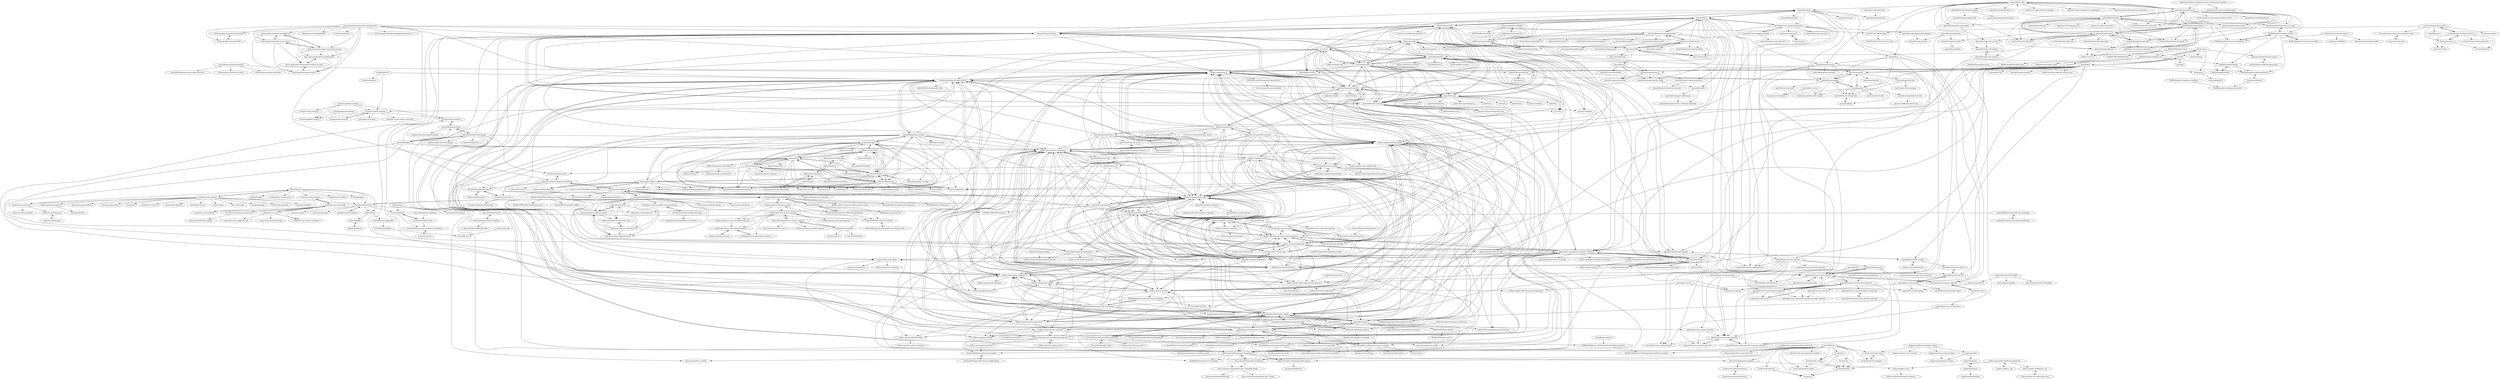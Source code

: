 digraph G {
"openshift/library-go" -> "openshift/cluster-storage-operator"
"openshift/library-go" -> "openshift/cluster-kube-controller-manager-operator"
"openshift/library-go" -> "openshift/cluster-version-operator"
"openshift/library-go" -> "openshift/cluster-authentication-operator"
"openshift/library-go" -> "openshift/cluster-config-operator"
"tektoncd/community" -> "tektoncd/cli"
"tektoncd/community" -> "tektoncd/triggers"
"tektoncd/community" -> "tektoncd/operator"
"tektoncd/community" -> "tektoncd/hub"
"tektoncd/community" -> "tektoncd/catalog"
"tektoncd/community" -> "tektoncd/dashboard"
"tektoncd/community" -> "tektoncd/website"
"tektoncd/community" -> "cdfoundation/cdf-landscape"
"crc-org/crc" -> "minishift/minishift"
"crc-org/crc" -> "okd-project/okd"
"crc-org/crc" -> "openshift/installer"
"crc-org/crc" -> "openshift/microshift" ["e"=1]
"crc-org/crc" -> "redhat-developer/odo" ["e"=1]
"crc-org/crc" -> "redhat-cop/agnosticd"
"crc-org/crc" -> "openshift/hive"
"crc-org/crc" -> "openshift/openshift-ansible"
"crc-org/crc" -> "openshift/origin"
"crc-org/crc" -> "openshift/source-to-image"
"crc-org/crc" -> "kcp-dev/kcp" ["e"=1]
"crc-org/crc" -> "siamaksade/openshift-jenkins-demo"
"crc-org/crc" -> "openshift/hypershift"
"crc-org/crc" -> "openshift/training"
"crc-org/crc" -> "redhat-cop/containers-quickstarts"
"patternfly/patternfly" -> "patternfly/patternfly-react"
"patternfly/patternfly" -> "patternfly/patternfly-design"
"patternfly/patternfly" -> "patternfly/patternfly-org"
"patternfly/patternfly" -> "patternfly/patternfly-3"
"patternfly/patternfly" -> "patternfly/patternfly-elements" ["e"=1]
"patternfly/patternfly" -> "patternfly/patternfly-react-seed"
"patternfly/patternfly" -> "patternfly/patternfly-design-kit"
"patternfly/patternfly" -> "djangocon/2018.djangocon.us" ["e"=1]
"patternfly/patternfly" -> "openshift/console"
"patternfly/patternfly" -> "canonical/vanilla-framework" ["e"=1]
"patternfly/patternfly" -> "openshift/openshift-origin-design"
"patternfly/patternfly" -> "patternfly/patternfly-ng"
"patternfly/patternfly" -> "patternfly/angular-patternfly"
"patternfly/patternfly" -> "patternfly/pf-codemods"
"patternfly/patternfly" -> "RedHatInsights/frontend-starter-app"
"webdevops/azure-devops-exporter" -> "DeveloperMetrics/DevOpsMetrics"
"webdevops/azure-devops-exporter" -> "webdevops/azure-resourcemanager-exporter"
"webdevops/azure-devops-exporter" -> "webdevops/azure-metrics-exporter"
"patternfly/patternfly-3" -> "patternfly/patternfly-design"
"patternfly/patternfly-3" -> "patternfly/angular-patternfly"
"patternfly/patternfly-3" -> "patternfly/patternfly-react"
"patternfly/patternfly-3" -> "patternfly/patternfly"
"patternfly/patternfly-3" -> "patternfly/patternfly-ng"
"patternfly/patternfly-3" -> "patternfly/patternfly-sass"
"patternfly/patternfly-3" -> "patternfly/patternfly-demo-app"
"patternfly/patternfly-3" -> "patternfly/patternfly-design-kit"
"patternfly/patternfly-3" -> "gallettilance/community-operators"
"patternfly/patternfly-3" -> "redhat-rcue/rcue"
"patternfly/patternfly-3" -> "openshift/console"
"patternfly/patternfly-3" -> "minishift/minishift"
"patternfly/patternfly-3" -> "openshift/training"
"patternfly/patternfly-3" -> "patternfly/patternfly-org"
"patternfly/patternfly-3" -> "openshift/origin-web-console"
"dora-metrics/pelorus" -> "redhat-cop/container-pipelines"
"dora-metrics/pelorus" -> "redhat-cop/containers-quickstarts"
"dora-metrics/pelorus" -> "redhat-cop/openshift-toolkit"
"dora-metrics/pelorus" -> "openpracticelibrary/openpracticelibrary"
"dora-metrics/pelorus" -> "redhat-cop/openshift-migration-best-practices"
"dora-metrics/pelorus" -> "noseka1/openshift-auto-upi"
"dora-metrics/pelorus" -> "rcarrata/devsecops-demo"
"dora-metrics/pelorus" -> "redhat-cop/declarative-openshift"
"dora-metrics/pelorus" -> "DeveloperMetrics/DevOpsMetrics"
"dora-metrics/pelorus" -> "gnunn-gitops/standards" ["e"=1]
"dora-metrics/pelorus" -> "konveyor/move2kube"
"3scale/ostia" -> "3scale/apisonator"
"RedHat-Middleware-Workshops/dayinthelife-integration" -> "RedHat-Middleware-Workshops/dayinthelife-streaming"
"openshift/source-to-image" -> "openshift/origin"
"openshift/source-to-image" -> "minishift/minishift"
"openshift/source-to-image" -> "openshift/openshift-ansible"
"openshift/source-to-image" -> "openshift/openshift-docs"
"openshift/source-to-image" -> "crc-org/crc"
"openshift/source-to-image" -> "openshift/installer"
"openshift/source-to-image" -> "siamaksade/openshift-jenkins-demo"
"openshift/source-to-image" -> "containers/buildah" ["e"=1]
"openshift/source-to-image" -> "sclorg/s2i-nodejs-container"
"openshift/source-to-image" -> "tektoncd/pipeline" ["e"=1]
"openshift/source-to-image" -> "okd-project/okd"
"openshift/source-to-image" -> "openshift/openshift-ansible-contrib"
"openshift/source-to-image" -> "operator-framework/operator-sdk" ["e"=1]
"openshift/source-to-image" -> "cri-o/cri-o" ["e"=1]
"openshift/source-to-image" -> "SeldonIO/seldon-core" ["e"=1]
"cloud-bulldozer/benchmark-operator" -> "kube-burner/kube-burner"
"cloud-bulldozer/benchmark-operator" -> "cloud-bulldozer/e2e-benchmarking"
"cloud-bulldozer/benchmark-operator" -> "cloud-bulldozer/benchmark-wrapper"
"cloud-bulldozer/benchmark-operator" -> "redhat-performance/jetlag"
"cloud-bulldozer/benchmark-operator" -> "cloud-bulldozer/k8s-netperf"
"cloud-bulldozer/benchmark-operator" -> "openshift/hive"
"cloud-bulldozer/benchmark-operator" -> "krkn-chaos/cerberus"
"cloud-bulldozer/benchmark-operator" -> "krkn-chaos/krkn"
"cloud-bulldozer/benchmark-operator" -> "cloud-bulldozer/browbeat" ["e"=1]
"cloud-bulldozer/benchmark-operator" -> "ashcrow/filetranspiler"
"cloud-bulldozer/benchmark-operator" -> "kubestone/kubestone" ["e"=1]
"cloud-bulldozer/benchmark-operator" -> "redhat-performance/JetSki"
"tektoncd/dashboard" -> "tektoncd/triggers"
"tektoncd/dashboard" -> "tektoncd/cli"
"tektoncd/dashboard" -> "tektoncd/catalog"
"tektoncd/dashboard" -> "tektoncd/operator"
"tektoncd/dashboard" -> "tektoncd/pipeline" ["e"=1]
"tektoncd/dashboard" -> "tektoncd/experimental"
"tektoncd/dashboard" -> "tektoncd/community"
"tektoncd/dashboard" -> "tektoncd/results"
"tektoncd/dashboard" -> "tektoncd/hub"
"tektoncd/dashboard" -> "openshift/tektoncd-pipeline-operator"
"tektoncd/dashboard" -> "knative/build" ["e"=1]
"tektoncd/dashboard" -> "argoproj/gitops-engine" ["e"=1]
"tektoncd/dashboard" -> "jenkins-x/lighthouse" ["e"=1]
"openshift/installer" -> "openshift/openshift-ansible"
"openshift/installer" -> "okd-project/okd"
"openshift/installer" -> "openshift/openshift-docs"
"openshift/installer" -> "crc-org/crc"
"openshift/installer" -> "redhat-cop/ocp4-helpernode"
"openshift/installer" -> "openshift/machine-config-operator" ["e"=1]
"openshift/installer" -> "openshift/hive"
"openshift/installer" -> "openshift/origin"
"openshift/installer" -> "redhat-cop/agnosticd"
"openshift/installer" -> "redhat-cop/containers-quickstarts"
"openshift/installer" -> "openshift/release"
"openshift/installer" -> "openshift/source-to-image"
"openshift/installer" -> "redhat-cop/openshift-toolkit"
"openshift/installer" -> "openshift/microshift" ["e"=1]
"openshift/installer" -> "kxr/o-must-gather"
"openshift/oc" -> "openshift/cluster-version-operator"
"openshift/oc" -> "openshift/must-gather"
"openshift/oc" -> "openshift/cluster-ingress-operator"
"openshift/oc" -> "openshift/machine-api-operator"
"openshift/oc" -> "openshift/enhancements"
"openshift/oc" -> "gmeghnag/omc"
"redhat-developer/vscode-tekton" -> "redhat-developer/vscode-knative"
"redhat-cop/openshift-applier" -> "redhat-cop/container-pipelines"
"redhat-cop/openshift-applier" -> "redhat-cop/containers-quickstarts"
"redhat-cop/openshift-applier" -> "redhat-cop/openshift-toolkit"
"redhat-cop/openshift-applier" -> "redhat-cop/openshift-management"
"redhat-cop/openshift-applier" -> "redhat-cop/casl-ansible"
"redhat-cop/openshift-applier" -> "redhat-cop/pipeline-library"
"redhat-performance/badfish" -> "redhat-performance/quads"
"redhat-performance/badfish" -> "redhat-performance/JetSki"
"redhat-performance/badfish" -> "DMTF/Redfish-Tacklebox" ["e"=1]
"christianh814/ocp4-upi-helpernode" -> "noseka1/openshift-auto-upi"
"christianh814/ocp4-upi-helpernode" -> "sa-ne/openshift4-rhv-upi"
"christianh814/ocp4-upi-helpernode" -> "redhat-cop/operationalizing-openshift-lab"
"christianh814/ocp4-upi-helpernode" -> "sushilsuresh/ocp4-disconnected"
"avocado-framework/avocado" -> "avocado-framework/avocado-vt"
"avocado-framework/avocado" -> "autotest/autotest" ["e"=1]
"avocado-framework/avocado" -> "avocado-framework-tests/avocado-misc-tests"
"avocado-framework/avocado" -> "autotest/tp-qemu"
"avocado-framework/avocado" -> "CentOS-PaaS-SIG/linchpin"
"avocado-framework/avocado" -> "intel/lkp-tests" ["e"=1]
"batect/batect" -> "thoughtworks/metrik"
"batect/batect" -> "kudulab/dojo"
"batect/batect" -> "thoughtworks/talisman"
"batect/batect" -> "hawkeyesec/scanner-cli"
"batect/batect" -> "Mikuu/Micoo"
"batect/batect" -> "faradayio/cage"
"batect/batect" -> "batect/batect-sample-java"
"batect/batect" -> "realestate-com-au/shush"
"batect/batect" -> "camjackson/souvlaki"
"cdfoundation/cdf-landscape" -> "cdfoundation/foundation"
"cdfoundation/cdf-landscape" -> "cdfoundation/toc"
"tektoncd/triggers" -> "tektoncd/dashboard"
"tektoncd/triggers" -> "tektoncd/cli"
"tektoncd/triggers" -> "tektoncd/catalog"
"tektoncd/triggers" -> "tektoncd/operator"
"tektoncd/triggers" -> "tektoncd/hub"
"tektoncd/triggers" -> "tektoncd/pipeline" ["e"=1]
"tektoncd/triggers" -> "tektoncd/community"
"tektoncd/triggers" -> "tektoncd/experimental"
"tektoncd/triggers" -> "openshift/pipelines-tutorial"
"tektoncd/triggers" -> "knative/eventing" ["e"=1]
"tektoncd/triggers" -> "tektoncd/chains" ["e"=1]
"tektoncd/triggers" -> "shipwright-io/build"
"tektoncd/triggers" -> "openshift/tektoncd-pipeline-operator"
"webdevops/azure-resourcemanager-exporter" -> "webdevops/azure-resourcegraph-exporter"
"webdevops/azure-metrics-exporter" -> "RobustPerception/azure_metrics_exporter"
"webdevops/azure-metrics-exporter" -> "webdevops/azure-keyvault-exporter"
"webdevops/azure-metrics-exporter" -> "webdevops/azure-resourcemanager-exporter"
"webdevops/azure-metrics-exporter" -> "webdevops/azure-loganalytics-exporter"
"webdevops/azure-metrics-exporter" -> "webdevops/azure-resourcegraph-exporter"
"data-driven-forms/react-forms" -> "RedHatInsights/frontend-components"
"data-driven-forms/react-forms" -> "data-driven-forms/form-builder"
"data-driven-forms/react-forms" -> "scalprum/scaffolding"
"rht-labs/labs-ci-cd" -> "redhat-cop/container-pipelines"
"rht-labs/labs-ci-cd" -> "redhat-cop/containers-quickstarts"
"rht-labs/labs-ci-cd" -> "redhat-cop/openshift-toolkit"
"rht-labs/labs-ci-cd" -> "rht-labs/enablement-docs"
"rht-labs/labs-ci-cd" -> "redhat-cop/openshift-migration-best-practices"
"rht-labs/labs-ci-cd" -> "redhat-cop/casl-ansible"
"RedHatOfficial/GoCourse" -> "RedHatDemos/SecurityDemos"
"RedHatOfficial/GoCourse" -> "RedHatOfficial/RedHatFont" ["e"=1]
"RedHatOfficial/GoCourse" -> "RedHatInsights/insights-core"
"openshift/console" -> "openshift/origin-web-console"
"openshift/console" -> "openshift/console-plugin-template"
"openshift/console" -> "openshift/console-operator"
"openshift/console" -> "patternfly/patternfly-react"
"openshift/console" -> "openshift/enhancements"
"openshift/console" -> "openshift/openshift-origin-design"
"openshift/console" -> "patternfly/patternfly-org"
"openshift/console" -> "patternfly/patternfly-react-seed"
"openshift/console" -> "openshift/release"
"openshift/console" -> "openshift-eng/aos-cd-jobs"
"openshift/console" -> "kubevirt-manager/kubevirt-manager" ["e"=1]
"openshift/console" -> "operator-framework/operator-marketplace" ["e"=1]
"openshift/console" -> "openshift/oc"
"openshift/console" -> "operator-framework/community-operators" ["e"=1]
"openshift-metal3/dev-scripts" -> "openshift/assisted-test-infra"
"openshift-metal3/dev-scripts" -> "openshift-kni/baremetal-deploy"
"openshift-metal3/dev-scripts" -> "redhat-openstack/infrared"
"RedHatInsights/frontend-components" -> "RedHatInsights/bonfire"
"RedHatInsights/frontend-components" -> "RedHatInsights/insights-chrome"
"RedHatQE/ocp-gitlab-runner" -> "RedHatInsights/insights-pipeline-lib"
"RedHatInsights/compliance-backend" -> "RedHatInsights/compliance-frontend"
"bsquizz/ocdeployer" -> "RedHatInsights/insights-pipeline-lib"
"bsquizz/ocdeployer" -> "RedHatInsights/compliance-frontend"
"RedHatInsights/insights-pipeline-lib" -> "bsquizz/ocdeployer"
"openshift/api" -> "openshift/cluster-version-operator"
"red-hat-storage/ocs-operator" -> "red-hat-storage/odf-operator"
"red-hat-storage/ocs-operator" -> "red-hat-storage/ocs-training"
"enqueuer-land/stacker" -> "enqueuer-land/enqueuer"
"RobustPerception/azure_metrics_exporter" -> "webdevops/azure-metrics-exporter"
"RobustPerception/azure_metrics_exporter" -> "blue-yonder/azure-cost-mon"
"RobustPerception/azure_metrics_exporter" -> "FXinnovation/azure-health-exporter"
"RobustPerception/azure_metrics_exporter" -> "tomkerkhove/promitor"
"tomkerkhove/promitor" -> "promitor/charts"
"tomkerkhove/promitor" -> "webdevops/azure-metrics-exporter"
"tomkerkhove/promitor" -> "RobustPerception/azure_metrics_exporter"
"tomkerkhove/promitor" -> "webdevops/azure-devops-exporter"
"tomkerkhove/promitor" -> "microsoft/fabrikate" ["e"=1]
"openshift/hive" -> "openshift/cloud-credential-operator"
"openshift/hive" -> "openshift/hypershift"
"openshift/hive" -> "stolostron/deploy"
"openshift/hive" -> "open-cluster-management-io/policy-collection"
"openshift/hive" -> "openshift/cluster-monitoring-operator"
"openshift/hive" -> "openshift/managed-cluster-config"
"openshift/hive" -> "openshift/osde2e"
"openshift/hive" -> "cloud-bulldozer/benchmark-operator"
"openshift/hive" -> "openshift/cluster-version-operator"
"openshift/hive" -> "openshift/release"
"openshift/hive" -> "openshift/machine-api-operator"
"openshift/hive" -> "openshift/machine-config-operator" ["e"=1]
"openshift/hive" -> "openshift-kni/baremetal-deploy"
"openshift/pipelines-tutorial" -> "siamaksade/openshift-jenkins-demo"
"openshift/pipelines-tutorial" -> "openshift/pipelines-catalog"
"openshift/pipelines-tutorial" -> "tektoncd/catalog"
"openshift/pipelines-tutorial" -> "redhat-cop/containers-quickstarts"
"openshift/pipelines-tutorial" -> "redhat-cop/agnosticd"
"openshift/pipelines-tutorial" -> "rht-labs/ubiquitous-journey"
"openshift/pipelines-tutorial" -> "openshift/federation-dev"
"openshift/pipelines-tutorial" -> "redhat-cop/openshift-toolkit"
"openshift/pipelines-tutorial" -> "tektoncd/triggers"
"openshift/pipelines-tutorial" -> "redhat-cop/group-sync-operator"
"openshift/pipelines-tutorial" -> "IBM/tekton-tutorial"
"openshift/pipelines-tutorial" -> "openshift/tektoncd-pipeline-operator"
"openshift/pipelines-tutorial" -> "RedHatDemos/SecurityDemos"
"openshift/pipelines-tutorial" -> "redhat-cop/container-pipelines"
"openshift/pipelines-tutorial" -> "redhat-developer/kam"
"Qubinode/qubinode-installer" -> "tosin2013/openshift-4-deployment-notes"
"Qubinode/qubinode-installer" -> "RedHatOfficial/ocp4-vsphere-upi-automation"
"red-hat-storage/ocs-training" -> "openshift-telco/openshift4x-poc"
"red-hat-storage/ocs-training" -> "chuckersjp/coreos-iso-maker"
"red-hat-storage/ocs-training" -> "red-hat-storage/ocs-operator"
"red-hat-storage/ocs-training" -> "noseka1/openshift-auto-upi"
"redhat-cop/namespace-configuration-operator" -> "redhat-cop/group-sync-operator"
"redhat-cop/namespace-configuration-operator" -> "redhat-cop/vault-config-operator"
"redhat-cop/namespace-configuration-operator" -> "redhat-cop/cert-utils-operator"
"redhat-cop/namespace-configuration-operator" -> "open-cluster-management-io/policy-collection"
"redhat-cop/namespace-configuration-operator" -> "christianh814/openshift-cluster-config"
"redhat-cop/namespace-configuration-operator" -> "redhat-cop/openshift-toolkit"
"redhat-cop/namespace-configuration-operator" -> "gnunn-gitops/cluster-config" ["e"=1]
"migtools/mig-operator" -> "redhat-cop/openshift-migration-best-practices"
"triggermesh/knative-lambda-runtime" -> "triggermesh/aws-event-sources"
"triggermesh/knative-lambda-runtime" -> "triggermesh/aws-custom-runtime"
"triggermesh/knative-lambda-runtime" -> "triggermesh/tm"
"triggermesh/knative-lambda-runtime" -> "3scale-archive/kourier"
"openshift/cluster-monitoring-operator" -> "openshift/cluster-version-operator"
"openshift/cluster-monitoring-operator" -> "openshift/cluster-logging-operator"
"openshift/cluster-monitoring-operator" -> "openshift/cluster-operator"
"openshift/cluster-monitoring-operator" -> "openshift/hive"
"openshift/cluster-monitoring-operator" -> "openshift/cluster-config-operator"
"openshift/cluster-monitoring-operator" -> "maistra/istio-operator"
"openshift/cluster-monitoring-operator" -> "openshift/origin-aggregated-logging"
"openshift/cluster-monitoring-operator" -> "openshift/enhancements"
"tektoncd/cli" -> "tektoncd/triggers"
"tektoncd/cli" -> "tektoncd/dashboard"
"tektoncd/cli" -> "tektoncd/operator"
"tektoncd/cli" -> "tektoncd/catalog"
"tektoncd/cli" -> "tektoncd/community"
"tektoncd/cli" -> "tektoncd/hub"
"tektoncd/cli" -> "tektoncd/experimental"
"tektoncd/cli" -> "redhat-developer/vscode-tekton"
"tektoncd/cli" -> "openshift-pipelines/pipelines-as-code"
"tektoncd/cli" -> "tektoncd/results"
"tektoncd/cli" -> "tektoncd/pipeline" ["e"=1]
"tektoncd/cli" -> "openshift/tektoncd-pipeline-operator"
"tektoncd/cli" -> "triggermesh/aktion"
"triggermesh/aws-custom-runtime" -> "triggermesh/openfaas-runtime"
"enqueuer-land/enqueuer" -> "enqueuer-land/stacker"
"openshift/cluster-version-operator" -> "openshift/cluster-authentication-operator"
"openshift/cluster-version-operator" -> "openshift/cluster-kube-apiserver-operator"
"openshift/cluster-version-operator" -> "openshift/openshift-apiserver"
"openshift/cluster-version-operator" -> "openshift/cincinnati-graph-data"
"openshift/cluster-version-operator" -> "openshift/library-go"
"openshift/cluster-version-operator" -> "openshift/cluster-ingress-operator"
"openshift/must-gather" -> "openshift/cluster-debug-tools"
"openshift/must-gather" -> "openshift/network-tools"
"openshift/must-gather" -> "soukron/openshift-install-wrapper"
"openshift/must-gather" -> "kxr/o-must-gather"
"openshift/must-gather" -> "gmeghnag/omc"
"openshift/managed-cluster-config" -> "openshift/osde2e"
"nbrown02/FlowViz" -> "nbrown02/AzureDevOps-OData-SampleReports"
"nbrown02/FlowViz" -> "nbrown02/Story-Point-Correlation"
"nbrown02/FlowViz" -> "DeveloperMetrics/DevOpsMetrics"
"nbrown02/FlowViz" -> "Rulikkk/awesome-power-bi" ["e"=1]
"sa-ne/openshift4-vmware-upi" -> "openshift-telco/openshift4x-poc"
"sa-ne/openshift4-vmware-upi" -> "noseka1/openshift-auto-upi"
"sa-ne/openshift4-vmware-upi" -> "chuckersjp/coreos-iso-maker"
"tektoncd/catalog" -> "tektoncd/cli"
"tektoncd/catalog" -> "tektoncd/triggers"
"tektoncd/catalog" -> "tektoncd/dashboard"
"tektoncd/catalog" -> "tektoncd/operator"
"tektoncd/catalog" -> "openshift/pipelines-tutorial"
"tektoncd/catalog" -> "openshift/pipelines-catalog"
"tektoncd/catalog" -> "tektoncd/pipeline" ["e"=1]
"tektoncd/catalog" -> "tektoncd/hub"
"tektoncd/catalog" -> "tektoncd/experimental"
"tektoncd/catalog" -> "tektoncd/community"
"tektoncd/catalog" -> "openshift/tektoncd-pipeline-operator"
"tektoncd/catalog" -> "openshift-pipelines/pipelines-as-code"
"tektoncd/catalog" -> "openshift/hive"
"tektoncd/catalog" -> "tektoncd/results"
"tektoncd/catalog" -> "shipwright-io/build"
"redhat-cop/pipeline-library" -> "redhat-cop/container-pipelines"
"openshift/verification-tests" -> "openshift/openshift-tests"
"rht-labs/enablement-docs" -> "openpracticelibrary/openpracticelibrary"
"maistra/istio" -> "maistra/istio-operator"
"openshift-telco/openshift4x-poc" -> "noseka1/openshift-auto-upi"
"openshift-telco/openshift4x-poc" -> "redhat-cop/openshift-lab-origin"
"openshift-telco/openshift4x-poc" -> "sa-ne/openshift4-vmware-upi"
"openshift/openshift-origin-design" -> "openshift/origin-web-catalog"
"tektoncd/operator" -> "tektoncd/cli"
"tektoncd/operator" -> "tektoncd/triggers"
"tektoncd/operator" -> "tektoncd/dashboard"
"tektoncd/operator" -> "tektoncd/catalog"
"tektoncd/operator" -> "tektoncd/hub"
"tektoncd/operator" -> "openshift/tektoncd-pipeline-operator"
"tektoncd/operator" -> "tektoncd/community"
"tektoncd/operator" -> "tektoncd/results"
"tektoncd/operator" -> "tektoncd/chains" ["e"=1]
"tektoncd/operator" -> "banzaicloud/thanos-operator" ["e"=1]
"JakimLi/pandaria" -> "zpsean/go4api"
"Prior99/node-libpng" -> "Prior99/hyrest"
"openshift/machine-api-operator" -> "openshift/cluster-storage-operator"
"openshift/machine-api-operator" -> "openshift/library-go"
"openshift/machine-api-operator" -> "openshift/cluster-version-operator"
"openshift/machine-api-operator" -> "openshift/cluster-autoscaler-operator"
"openshift/machine-api-operator" -> "openshift/cluster-kube-apiserver-operator"
"openshift/machine-api-operator" -> "openshift/openshift-apiserver"
"openshift/machine-api-operator" -> "openshift/cluster-machine-approver"
"openshift/machine-api-operator" -> "openshift/cluster-config-operator"
"openshift/machine-api-operator" -> "openshift/machine-config-operator" ["e"=1]
"openshift/cluster-machine-approver" -> "openshift/cluster-storage-operator"
"dremme/tiny-git" -> "Prior99/hyrest"
"KohlsTechnology/eunomia" -> "redhat-cop/operationalizing-openshift-lab"
"wjlow/intro-to-scala" -> "cwmyers/FunctionalTraining"
"wjlow/intro-to-scala" -> "realestate-com-au/applied-scala"
"wjlow/intro-to-scala" -> "realestate-com-au/intro-to-docker"
"wjlow/intro-to-scala" -> "realestate-com-au/stackup"
"openshift/cloud-credential-operator" -> "openshift/splunk-forwarder-operator"
"openshift/cluster-logging-operator" -> "openshift/elasticsearch-operator"
"openshift/cluster-logging-operator" -> "openshift/cluster-monitoring-operator"
"patternfly/angular-patternfly" -> "patternfly/patternfly-ng"
"patternfly/angular-patternfly" -> "patternfly/patternfly-3"
"patternfly/angular-patternfly" -> "gallettilance/community-operators"
"openshift/cluster-ingress-operator" -> "openshift/router"
"openshift/cluster-ingress-operator" -> "openshift/cluster-version-operator"
"ashcrow/filetranspiler" -> "ctron/openshift-update-graph"
"autotest/tp-qemu" -> "avocado-framework/avocado-vt"
"autotest/tp-qemu" -> "autotest/tp-libvirt"
"autotest/tp-qemu" -> "autotest/virt-test"
"zpsean/go4api" -> "JakimLi/pandaria"
"openshift/cluster-node-tuning-operator" -> "openshift/cluster-authentication-operator"
"3scale/3scale-operator" -> "3scale/zync"
"openshift-homeroom/workshop-dashboard" -> "OpenShiftDemos/openshift-ops-workshops"
"3scale/porta" -> "3scale/zync"
"3scale/porta" -> "3scale/apisonator"
"3scale/porta" -> "3scale/3scale_toolbox"
"maistra/istio-operator" -> "maistra/istio"
"extendi/beccaccino" -> "dcommisso/certexplorer"
"redhat-cop/cert-utils-operator" -> "christianh814/openshift-cluster-config"
"openshift/local-storage-operator" -> "openshift/cluster-storage-operator"
"openshift/local-storage-operator" -> "openshift/openshift-apiserver"
"openshift/local-storage-operator" -> "openshift/cluster-samples-operator"
"integr8ly/installation" -> "RedHat-Middleware-Workshops/dayinthelife-integration"
"cdfoundation/toc" -> "cdfoundation/charter"
"cdfoundation/toc" -> "cdfoundation/cdf-landscape"
"cdfoundation/toc" -> "cdfoundation/sig-events"
"openshift/router" -> "openshift/cluster-ingress-operator"
"openshift/router" -> "openshift/cluster-dns-operator"
"openshift/osde2e" -> "openshift/managed-cluster-validating-webhooks"
"openshift/osde2e" -> "openshift/managed-notifications"
"openshift-labs/cloud-native-labs" -> "openshift-labs/cloud-native-guides"
"openshift/cluster-kube-apiserver-operator" -> "openshift/cluster-authentication-operator"
"openshift/cluster-kube-apiserver-operator" -> "openshift/cluster-kube-controller-manager-operator"
"openshift/cluster-kube-apiserver-operator" -> "openshift/cluster-storage-operator"
"openshift/cluster-kube-apiserver-operator" -> "openshift/cluster-version-operator"
"openshift/cluster-kube-apiserver-operator" -> "openshift/oauth-server"
"openshift/cluster-kube-apiserver-operator" -> "openshift/cluster-openshift-controller-manager-operator"
"openshift/cluster-authentication-operator" -> "openshift/oauth-server"
"openshift/cluster-authentication-operator" -> "openshift/cluster-kube-apiserver-operator"
"openshift/cluster-authentication-operator" -> "openshift/cluster-openshift-apiserver-operator"
"openshift/cluster-authentication-operator" -> "openshift/cluster-openshift-controller-manager-operator"
"openshift/cluster-authentication-operator" -> "openshift/cluster-kube-controller-manager-operator"
"openshift/certman-operator" -> "openshift/cluster-openshift-controller-manager-operator"
"triggermesh/docs" -> "triggermesh/tmctl"
"RedHatInsights/insights-chrome" -> "RedHatInsights/cloud-services-config"
"RedHatInsights/insights-chrome" -> "RedHatInsights/frontend-starter-app"
"RedHatInsights/insights-chrome" -> "RedHatInsights/insights-pipeline-lib"
"RedHatInsights/insights-chrome" -> "RedHatInsights/frontend-components"
"RedHatInsights/insights-chrome" -> "RedHatInsights/clowder"
"Prior99/native-image-diff" -> "Prior99/node-libpng"
"triggermesh/tm" -> "triggermesh/openfaas-runtime"
"triggermesh/tm" -> "triggermesh/docs"
"3scale/apisonator" -> "3scale/zync"
"3scale/3scale-istio-adapter" -> "3scale-archive/kourier"
"syndesisio/syndesis-extensions" -> "syndesisio/syndesis-quickstarts"
"syndesisio/syndesis-quickstarts" -> "syndesisio/syndesis-extensions"
"openshift/cluster-dns-operator" -> "openshift/cluster-storage-operator"
"openshift/cluster-kube-controller-manager-operator" -> "openshift/cluster-storage-operator"
"openshift/cluster-storage-operator" -> "openshift/cluster-machine-approver"
"openshift/cluster-storage-operator" -> "openshift/cluster-kube-controller-manager-operator"
"openshift/cluster-storage-operator" -> "openshift/cluster-config-operator"
"openshift/cluster-samples-operator" -> "openshift/cluster-storage-operator"
"openshift/cluster-samples-operator" -> "openshift/cluster-machine-approver"
"RedHatInsights/frontend-starter-app" -> "RedHatInsights/insights-chrome"
"openshift/oauth-server" -> "openshift/cluster-authentication-operator"
"RedHatInsights/cloud-services-config" -> "RedHatInsights/insights-chrome"
"openshift/cluster-openshift-apiserver-operator" -> "openshift-kni/cluster-group-upgrades-operator"
"redhat-rcue/rcue" -> "patternfly/patternfly-design"
"myllynen/rhel-troubleshooting-guide" -> "myllynen/rhel-performance-guide"
"sosreport/sos" -> "ryran/xsos"
"sosreport/sos" -> "RedHatInsights/insights-core"
"sosreport/sos" -> "myllynen/rhel-performance-guide"
"sosreport/sos" -> "psss/did"
"sosreport/sos" -> "TurboTurtle/rig"
"sosreport/sos" -> "risuorg/risu"
"openshift/origin" -> "openshift/openshift-ansible"
"openshift/origin" -> "minishift/minishift"
"openshift/origin" -> "openshift/source-to-image"
"openshift/origin" -> "okd-project/okd"
"openshift/origin" -> "puppetlabs/puppet" ["e"=1]
"openshift/origin" -> "openstack/openstack" ["e"=1]
"openshift/origin" -> "operator-framework/operator-sdk" ["e"=1]
"openshift/origin" -> "kubernetes-sigs/kubespray" ["e"=1]
"openshift/origin" -> "helm/helm" ["e"=1]
"openshift/origin" -> "rook/rook" ["e"=1]
"openshift/origin" -> "helm/charts" ["e"=1]
"openshift/origin" -> "tektoncd/pipeline" ["e"=1]
"openshift/origin" -> "kubernetes/kops" ["e"=1]
"openshift/origin" -> "chef/chef" ["e"=1]
"openshift/origin" -> "cri-o/cri-o" ["e"=1]
"kube-burner/kube-burner" -> "cloud-bulldozer/benchmark-operator"
"kube-burner/kube-burner" -> "krkn-chaos/krkn"
"kube-burner/kube-burner" -> "cloud-bulldozer/e2e-benchmarking"
"kube-burner/kube-burner" -> "openshift/hypershift"
"kube-burner/kube-burner" -> "krkn-chaos/cerberus"
"kube-burner/kube-burner" -> "openshift/hive"
"kube-burner/kube-burner" -> "redhat-performance/jetlag"
"kube-burner/kube-burner" -> "openshift/runbooks"
"openshift/jenkins" -> "openshift/jenkins-client-plugin"
"openshift/jenkins" -> "openshift/jenkins-plugin"
"openshift/jenkins" -> "redhat-cop/containers-quickstarts"
"openshift/jenkins" -> "siamaksade/openshift-jenkins-demo"
"openshift/jenkins" -> "sclorg/s2i-base-container"
"openshift/jenkins" -> "redhat-cop/container-pipelines"
"openshift/jenkins" -> "redhat-cop/pipeline-library"
"openshift/openshift-ansible" -> "openshift/origin"
"openshift/openshift-ansible" -> "openshift/installer"
"openshift/openshift-ansible" -> "openshift/openshift-ansible-contrib"
"openshift/openshift-ansible" -> "minishift/minishift"
"openshift/openshift-ansible" -> "siamaksade/openshift-jenkins-demo"
"openshift/openshift-ansible" -> "openshift/source-to-image"
"openshift/openshift-ansible" -> "openshift/openshift-docs"
"openshift/openshift-ansible" -> "redhat-cop/openshift-toolkit"
"openshift/openshift-ansible" -> "gshipley/installcentos"
"openshift/openshift-ansible" -> "ceph/ceph-ansible" ["e"=1]
"openshift/openshift-ansible" -> "redhat-cop/openshift-playbooks"
"openshift/openshift-ansible" -> "redhat-cop/agnosticd"
"openshift/openshift-ansible" -> "heketi/heketi" ["e"=1]
"openshift/openshift-ansible" -> "crc-org/crc"
"openshift/openshift-ansible" -> "openshift/training"
"openshift/openshift-docs" -> "openshift/installer"
"openshift/openshift-docs" -> "openshift/openshift-ansible"
"openshift/openshift-docs" -> "openshift/hypershift"
"openshift/openshift-docs" -> "redhat-cop/ocp4-helpernode"
"openshift/openshift-docs" -> "okd-project/okd"
"openshift/openshift-docs" -> "openshift/openshift-ansible-contrib"
"openshift/openshift-docs" -> "openshift/source-to-image"
"openshift/openshift-docs" -> "openshift/origin"
"openshift/openshift-docs" -> "redhat-cop/openshift-toolkit"
"openshift/openshift-docs" -> "openshift/training"
"openshift/openshift-docs" -> "openshift/release"
"openshift/openshift-docs" -> "openshift/hive"
"openshift/openshift-docs" -> "redhat-cop/agnosticd"
"openshift/openshift-docs" -> "siamaksade/openshift-jenkins-demo"
"openshift/openshift-docs" -> "redhat-cop/containers-quickstarts"
"kxr/o-must-gather" -> "gmeghnag/omc"
"kxr/o-must-gather" -> "openshift/cluster-debug-tools"
"kxr/o-must-gather" -> "alvaroaleman/static-kas"
"kxr/o-must-gather" -> "openshift/must-gather"
"kxr/o-must-gather" -> "pamoedom/ocp4upc"
"kxr/o-must-gather" -> "redhat-cop/openshift-migration-best-practices"
"3scale-archive/kourier" -> "3scale/3scale-istio-adapter"
"3scale-archive/kourier" -> "3scale/apisonator"
"openshift/training" -> "openshift/openshift-ansible-contrib"
"openshift/training" -> "redhat-cop/openshift-toolkit"
"openshift/training" -> "redhat-cop/openshift-playbooks"
"openshift/training" -> "siamaksade/openshift-jenkins-demo"
"openshift/training" -> "jboss-openshift/application-templates"
"openshift/training" -> "redhat-cop/containers-quickstarts"
"openshift/training" -> "RedHatEMEA/demobuilder"
"openshift/training" -> "redhat-cop/agnosticd"
"openshift/training" -> "redhat-cop/container-pipelines"
"openshift/training" -> "openshift-evangelists/oc-cluster-wrapper"
"openshift/training" -> "rhtconsulting/rhc-ose"
"openshift/training" -> "sabre1041/managing-ocp-install-beyond"
"openshift/training" -> "redhat-performance/openshift-performance"
"openshift/training" -> "openshift-labs/starter-guides"
"openshift/training" -> "jbossdemocentral/coolstore-microservice"
"okd-project/okd" -> "crc-org/crc"
"okd-project/okd" -> "openshift/installer"
"okd-project/okd" -> "openshift/origin"
"okd-project/okd" -> "openshift/microshift" ["e"=1]
"okd-project/okd" -> "redhat-cop/ocp4-helpernode"
"okd-project/okd" -> "openshift/openshift-docs"
"okd-project/okd" -> "minishift/minishift"
"okd-project/okd" -> "openshift/openshift-ansible"
"okd-project/okd" -> "ansible/awx-operator" ["e"=1]
"okd-project/okd" -> "kubevirt/kubevirt" ["e"=1]
"okd-project/okd" -> "openshift/source-to-image"
"okd-project/okd" -> "openshift/hypershift"
"okd-project/okd" -> "containers/skopeo" ["e"=1]
"okd-project/okd" -> "cri-o/cri-o" ["e"=1]
"okd-project/okd" -> "containers/buildah" ["e"=1]
"noseka1/openshift-auto-upi" -> "openshift-telco/openshift4x-poc"
"noseka1/openshift-auto-upi" -> "sa-ne/openshift4-vmware-upi"
"noseka1/openshift-auto-upi" -> "RedHatOfficial/ocp4-vsphere-upi-automation"
"noseka1/openshift-auto-upi" -> "red-hat-storage/ocs-training"
"noseka1/openshift-auto-upi" -> "christianh814/ocp4-upi-helpernode"
"noseka1/openshift-auto-upi" -> "redhat-cop/openshift-lab-origin"
"siamaksade/openshift-jenkins-demo" -> "redhat-cop/openshift-playbooks"
"siamaksade/openshift-jenkins-demo" -> "redhat-cop/agnosticd"
"siamaksade/openshift-jenkins-demo" -> "redhat-cop/openshift-toolkit"
"siamaksade/openshift-jenkins-demo" -> "jbossdemocentral/coolstore-microservice"
"siamaksade/openshift-jenkins-demo" -> "openshift/openshift-ansible-contrib"
"siamaksade/openshift-jenkins-demo" -> "redhat-cop/containers-quickstarts"
"siamaksade/openshift-jenkins-demo" -> "RedHatWorkshops/openshiftv3-workshop"
"siamaksade/openshift-jenkins-demo" -> "redhat-cop/container-pipelines"
"siamaksade/openshift-jenkins-demo" -> "openshift/training"
"siamaksade/openshift-jenkins-demo" -> "jboss-openshift/application-templates"
"siamaksade/openshift-jenkins-demo" -> "openshift-evangelists/oc-cluster-wrapper"
"siamaksade/openshift-jenkins-demo" -> "OpenShiftDemos/openshift-tasks"
"siamaksade/openshift-jenkins-demo" -> "openshift/pipelines-tutorial"
"siamaksade/openshift-jenkins-demo" -> "openshift/openshift-ansible"
"siamaksade/openshift-jenkins-demo" -> "redhat-cop/openshift-management"
"cgruver/okd4-upi-lab-setup" -> "disposab1e/okd-lab"
"cgruver/okd4-upi-lab-setup" -> "cgruver/okd4-single-node-cluster"
"redhat-cop/ocp4-helpernode" -> "RedHatOfficial/ocp4-vsphere-upi-automation"
"redhat-cop/ocp4-helpernode" -> "chuckersjp/coreos-iso-maker"
"redhat-cop/ocp4-helpernode" -> "noseka1/openshift-auto-upi"
"redhat-cop/ocp4-helpernode" -> "redhat-cop/agnosticd"
"redhat-cop/ocp4-helpernode" -> "open-cluster-management-io/policy-collection"
"redhat-cop/ocp4-helpernode" -> "redhat-cop/openshift-toolkit"
"redhat-cop/ocp4-helpernode" -> "christianh814/ocp4-upi-helpernode"
"redhat-cop/ocp4-helpernode" -> "redhat-cop/gitops-catalog" ["e"=1]
"redhat-cop/ocp4-helpernode" -> "openshift-kni/baremetal-deploy"
"redhat-cop/ocp4-helpernode" -> "red-hat-storage/ocs-training"
"redhat-cop/ocp4-helpernode" -> "redhat-cop/openshift-migration-best-practices"
"redhat-cop/ocp4-helpernode" -> "redhat-cop/containers-quickstarts"
"redhat-cop/ocp4-helpernode" -> "ryanhay/ocp4-metal-install"
"redhat-cop/ocp4-helpernode" -> "rdoxenham/openshift-virt-labs"
"redhat-cop/ocp4-helpernode" -> "sa-ne/openshift4-vmware-upi"
"shipwright-io/build" -> "redhat-cop/namespace-configuration-operator"
"shipwright-io/build" -> "openshift-pipelines/pipelines-as-code"
"shipwright-io/build" -> "vmware-archive/buildkit-cli-for-kubectl"
"shipwright-io/build" -> "kcp-dev/kcp" ["e"=1]
"shipwright-io/build" -> "redhat-developer/kam"
"shipwright-io/build" -> "redhat-cop/agnosticd"
"shipwright-io/build" -> "shipwright-io/cli"
"shipwright-io/build" -> "tektoncd/triggers"
"shipwright-io/build" -> "rcarrata/devsecops-demo"
"shipwright-io/build" -> "tektoncd/cli"
"shipwright-io/build" -> "homeport/havener" ["e"=1]
"openshift-online/ocm-cli" -> "openshift-online/ocm-sdk-go"
"openshift-online/ocm-cli" -> "openshift/managed-cluster-config"
"openshift-online/ocm-cli" -> "openshift/cloud-credential-operator"
"RedHatOfficial/ocp4-vsphere-upi-automation" -> "chuckersjp/coreos-iso-maker"
"RedHatOfficial/ocp4-vsphere-upi-automation" -> "noseka1/openshift-auto-upi"
"RedHatOfficial/ocp4-vsphere-upi-automation" -> "redhat-cop/ocp4-helpernode"
"RedHatOfficial/ocp4-vsphere-upi-automation" -> "sa-ne/openshift4-vmware-upi"
"RedHatOfficial/ocp4-vsphere-upi-automation" -> "red-hat-storage/ocs-training"
"RedHatOfficial/ocp4-vsphere-upi-automation" -> "Qubinode/qubinode-installer"
"RedHatOfficial/ocp4-vsphere-upi-automation" -> "open-cluster-management-io/policy-collection"
"RedHatOfficial/ocp4-vsphere-upi-automation" -> "openshift-telco/openshift4x-poc"
"RedHatOfficial/ocp4-vsphere-upi-automation" -> "redhat-cop/openshift-toolkit"
"openshift/compliance-operator" -> "ComplianceAsCode/compliance-operator"
"openshift/compliance-operator" -> "openshift/file-integrity-operator"
"openshift/compliance-operator" -> "redhat-cop/openshift-toolkit"
"openshift-kni/baremetal-deploy" -> "openshift-telco/openshift4x-poc"
"openshift-kni/baremetal-deploy" -> "openshift-metal3/dev-scripts"
"redhat-cop/openshift-disconnected-operators" -> "sabre1041/openshift-logforwarding-splunk"
"stolostron/deploy" -> "open-cluster-management-io/policy-collection"
"stolostron/deploy" -> "stolostron/multicloud-operators-subscription"
"stolostron/deploy" -> "stolostron/labs"
"stolostron/deploy" -> "stolostron/rhacm-docs"
"stolostron/deploy" -> "red-hat-storage/ocs-training"
"redhat-cop/helm-charts" -> "rht-labs/ubiquitous-journey"
"redhat-cop/group-sync-operator" -> "redhat-cop/namespace-configuration-operator"
"redhat-cop/group-sync-operator" -> "sabre1041/openshift-logforwarding-splunk"
"redhat-cop/group-sync-operator" -> "redhat-cop/openshift-lab-origin"
"redhat-cop/group-sync-operator" -> "redhat-cop/gitops-catalog" ["e"=1]
"redhat-cop/group-sync-operator" -> "rh-mobb/documentation"
"redhat-cop/group-sync-operator" -> "redhat-cop/openshift-toolkit"
"redhat-performance/JetSki" -> "redhat-performance/jetlag"
"open-cluster-management-io/policy-collection" -> "redhat-cop/gitops-catalog" ["e"=1]
"open-cluster-management-io/policy-collection" -> "stolostron/rhacm-docs"
"open-cluster-management-io/policy-collection" -> "stolostron/deploy"
"open-cluster-management-io/policy-collection" -> "RedHatOfficial/ocp4-vsphere-upi-automation"
"open-cluster-management-io/policy-collection" -> "redhat-cop/agnosticd"
"open-cluster-management-io/policy-collection" -> "rcarrata/devsecops-demo"
"open-cluster-management-io/policy-collection" -> "chuckersjp/coreos-iso-maker"
"open-cluster-management-io/policy-collection" -> "openshift/oadp-operator" ["e"=1]
"open-cluster-management-io/policy-collection" -> "noseka1/multicluster-management-rhacm-argocd"
"open-cluster-management-io/policy-collection" -> "redhat-cop/ocp4-helpernode"
"open-cluster-management-io/policy-collection" -> "quay/mirror-registry"
"open-cluster-management-io/policy-collection" -> "michaelkotelnikov/rhacm-workshop"
"open-cluster-management-io/policy-collection" -> "gnunn-gitops/cluster-config" ["e"=1]
"open-cluster-management-io/policy-collection" -> "redhat-cop/global-load-balancer-operator"
"open-cluster-management-io/policy-collection" -> "christianh814/openshift-cluster-config"
"openshift/assisted-service" -> "openshift/assisted-test-infra"
"openshift/assisted-service" -> "openshift/assisted-installer"
"openshift/assisted-service" -> "quay/mirror-registry"
"ryanhay/ocp4-metal-install" -> "redhat-cop/ocp4-helpernode"
"ryanhay/ocp4-metal-install" -> "RedHatOfficial/ocp4-vsphere-upi-automation"
"ryanhay/ocp4-metal-install" -> "noseka1/openshift-auto-upi"
"redhat-developer/kam" -> "gnunn-gitops/standards" ["e"=1]
"konveyor/move2kube" -> "konveyor/tackle-diva"
"konveyor/move2kube" -> "konveyor/tackle-container-advisor"
"konveyor/move2kube" -> "konveyor/tackle-config-discover"
"konveyor/move2kube" -> "konveyor/tackle-test-generator-core"
"konveyor/move2kube" -> "konveyor/tackle-test-generator-cli"
"konveyor/move2kube" -> "konveyor/move2kube-demos"
"konveyor/move2kube" -> "dora-metrics/pelorus"
"konveyor/move2kube" -> "konveyor/move2kube-ui"
"konveyor/move2kube" -> "foundation-model-stack/fm-training-estimator"
"cdfoundation/sig-interoperability" -> "cdfoundation/sig-events"
"build-canaries/nevergreen" -> "cburgmer/buildviz"
"cgruver/okd4-single-node-cluster" -> "cgruver/okd4-upi-lab-setup"
"openshift/rosa" -> "openshift-online/ocm-sdk-go"
"openshift/rosa" -> "openshift/managed-cluster-config"
"openshift/rosa" -> "openshift-online/ocm-cli"
"openshift/rosa" -> "openshift-cs/rosaworkshop"
"RedHat-EMEA-SSA-Team/hetzner-ocp4" -> "openshift-examples/web"
"RedHat-EMEA-SSA-Team/hetzner-ocp4" -> "RedHat-EMEA-SSA-Team/hetzner-ocp"
"RedHat-EMEA-SSA-Team/hetzner-ocp4" -> "RedHat-EMEA-SSA-Team/stc"
"RedHat-EMEA-SSA-Team/hetzner-ocp4" -> "christianh814/ocp4-upi-helpernode"
"RedHat-EMEA-SSA-Team/hetzner-ocp4" -> "redhat-cop/ocp4-helpernode"
"RedHat-EMEA-SSA-Team/hetzner-ocp4" -> "christianh814/openshift-toolbox"
"rht-labs/ubiquitous-journey" -> "redhat-cop/helm-charts"
"rht-labs/ubiquitous-journey" -> "rht-labs/tech-exercise"
"redhat-cop/openshift-migration-best-practices" -> "sushilsuresh/ocp4-ansible-roles"
"redhat-cop/openshift-migration-best-practices" -> "sagyvolkov/sherlock"
"thoughtworks/HeartBeat" -> "thoughtworks/metrik"
"DeveloperMetrics/DevOpsMetrics" -> "DeveloperMetrics/deployment-frequency"
"DeveloperMetrics/DevOpsMetrics" -> "NickLiffen/ghas-enablement" ["e"=1]
"DeveloperMetrics/DevOpsMetrics" -> "mikaelvesavuori/dorametrix"
"DeveloperMetrics/DevOpsMetrics" -> "webdevops/azure-devops-exporter"
"DeveloperMetrics/DevOpsMetrics" -> "dora-metrics/pelorus"
"DeveloperMetrics/DevOpsMetrics" -> "nbrown02/FlowViz"
"DeveloperMetrics/DevOpsMetrics" -> "nbrown02/AzureDevOps-OData-SampleReports"
"DeveloperMetrics/DevOpsMetrics" -> "github-copilot-resources/copilot-metrics-viewer" ["e"=1]
"DeveloperMetrics/DevOpsMetrics" -> "thoughtworks/metrik"
"openshift/cincinnati-graph-data" -> "openshift/cluster-version-operator"
"openshift/cincinnati-graph-data" -> "quay/mirror-registry"
"openshift-kni/cnf-features-deploy" -> "redhat-nfvpe/container-perf-tools"
"openshift-kni/cnf-features-deploy" -> "jparrill/ztp-the-hard-way"
"openshift-kni/cnf-features-deploy" -> "openshift-kni/performance-addon-operators"
"openshift-kni/cnf-features-deploy" -> "redhat-partner-solutions/crucible"
"openshift/assisted-test-infra" -> "openshift/assisted-service"
"chuckersjp/coreos-iso-maker" -> "openshift-telco/openshift4x-poc"
"chuckersjp/coreos-iso-maker" -> "RedHatOfficial/ocp4-vsphere-upi-automation"
"chuckersjp/coreos-iso-maker" -> "sa-ne/openshift4-vmware-upi"
"chuckersjp/coreos-iso-maker" -> "red-hat-storage/ocs-training"
"chuckersjp/coreos-iso-maker" -> "redhat-cop/ocp-disconnected-docs"
"chuckersjp/coreos-iso-maker" -> "sushilsuresh/ocp4-ansible-roles"
"krkn-chaos/krkn" -> "krkn-chaos/cerberus"
"krkn-chaos/krkn" -> "krkn-chaos/krkn-hub"
"krkn-chaos/krkn" -> "kube-burner/kube-burner"
"krkn-chaos/krkn" -> "cloud-bulldozer/benchmark-operator"
"krkn-chaos/krkn" -> "open-cluster-management-io/policy-collection"
"krkn-chaos/krkn" -> "openshift/rosa"
"krkn-chaos/krkn" -> "openshift/hypershift"
"redhat-cop/openshift-lab-origin" -> "redhat-cop/ocp4-vsphere-workshop"
"stolostron/rhacm-docs" -> "open-cluster-management-io/policy-collection"
"Mikuu/Micoo" -> "Prior99/native-image-diff"
"Mikuu/Micoo" -> "zpsean/go4api"
"christianh814/openshift-cluster-config" -> "christianh814/openshift-cluster-config-expand"
"openshift/assisted-installer" -> "openshift/assisted-service"
"openshift/assisted-installer" -> "openshift-telco/telco-gitops"
"openshift/assisted-installer" -> "openshift/assisted-installer-agent"
"openshift/assisted-installer" -> "openshift/certman-operator"
"openshift/enhancements" -> "openshift-online/ocm-cli"
"openshift/enhancements" -> "redhat-cop/openshift-migration-best-practices"
"openshift/enhancements" -> "openshift/cluster-version-operator"
"openshift/enhancements" -> "kxr/o-must-gather"
"openshift/enhancements" -> "openshift/federation-dev"
"openshift/enhancements" -> "openshift/assisted-installer"
"openshift/enhancements" -> "openshift-eng/ocp-build-data"
"karmab/aicli" -> "jparrill/ztp-the-hard-way"
"krkn-chaos/cerberus" -> "krkn-chaos/krkn"
"RedHatInsights/clowder" -> "RedHatInsights/insights-pipeline-lib"
"RedHatInsights/clowder" -> "RedHatInsights/bonfire"
"RedHatEMEA/demobuilder" -> "RedHatEMEA/aws-ose3"
"RedHatInsights/bonfire" -> "RedHatInsights/clowder"
"openshift/cluster-debug-tools" -> "gmeghnag/koff"
"christianh814/openshift-cluster-config-expand" -> "christianh814/openshift-cluster-config"
"psss/did" -> "psss/edd"
"psss/did" -> "karmab/kcli"
"sclorg/s2i-php-container" -> "sclorg/s2i-nodejs-container"
"jparrill/ztp-the-hard-way" -> "openshift-telco/telco-gitops"
"jparrill/ztp-the-hard-way" -> "karmab/aicli"
"openshift/hypershift" -> "openshift/hive"
"openshift/hypershift" -> "openshift/microshift" ["e"=1]
"openshift/hypershift" -> "open-cluster-management-io/policy-collection"
"openshift/hypershift" -> "openshift/assisted-service"
"openshift/hypershift" -> "openshift/release"
"openshift/hypershift" -> "openshift-kni/baremetal-deploy"
"openshift/hypershift" -> "openshift-online/ocm-cli"
"openshift/hypershift" -> "stolostron/deploy"
"openshift/hypershift" -> "rh-aiservices-bu/llm-on-openshift" ["e"=1]
"openshift/hypershift" -> "openshift/openshift-docs"
"openshift/hypershift" -> "openshift/oadp-operator" ["e"=1]
"openshift/hypershift" -> "openshift/must-gather"
"openshift/hypershift" -> "kxr/o-must-gather"
"openshift/hypershift" -> "cloud-bulldozer/benchmark-operator"
"openshift/hypershift" -> "krkn-chaos/krkn"
"vmware-archive/buildkit-cli-for-kubectl" -> "shipwright-io/build"
"vmware-archive/buildkit-cli-for-kubectl" -> "stefanprodan/kustomizer" ["e"=1]
"thoughtworks/metrik" -> "thoughtworks/HeartBeat"
"thoughtworks/metrik" -> "mikaelvesavuori/dorametrix"
"thoughtworks/metrik" -> "DeveloperMetrics/DevOpsMetrics"
"thoughtworks/metrik" -> "Cyronlee/zBoard"
"thoughtworks/metrik" -> "Mikuu/Micoo"
"thoughtworks/metrik" -> "ccmenu/ccmenu2"
"thoughtworks/metrik" -> "dora-team/fourkeys" ["e"=1]
"redhat-performance/jetlag" -> "redhat-performance/JetSki"
"redhat-developer/developers.redhat.com" -> "RedHatGov/redhatgov.github.io"
"jboss-openshift/application-templates" -> "jboss-openshift/openshift-quickstarts"
"jboss-openshift/application-templates" -> "RedHatWorkshops/fusev7-workshop"
"jboss-openshift/application-templates" -> "jboss-openshift/cct_module"
"jboss-openshift/application-templates" -> "redhat-cop/openshift-playbooks"
"jboss-openshift/application-templates" -> "jboss-fuse/application-templates"
"jboss-openshift/application-templates" -> "redhat-cop/container-pipelines"
"jboss-openshift/application-templates" -> "jboss-container-images/jboss-eap-7-openshift-image"
"jboss-openshift/application-templates" -> "redhat-developer-tooling/openshift-vagrant"
"jboss-openshift/application-templates" -> "redhat-cop/containers-quickstarts"
"sclorg/nodejs-ex" -> "siamaksade/openshift-jenkins-demo"
"sclorg/nodejs-ex" -> "sclorg/s2i-nodejs-container"
"sclorg/nodejs-ex" -> "sclorg/cakephp-ex"
"webdevops/azure-resourcegraph-exporter" -> "webdevops/azure-loganalytics-exporter"
"webdevops/azure-resourcegraph-exporter" -> "webdevops/helm-azure-tpl"
"webdevops/azure-loganalytics-exporter" -> "webdevops/azure-resourcegraph-exporter"
"redhat-openstack/openshift-on-openstack" -> "ktenzer/openshift-on-openstack-123"
"redhat-openstack/openshift-on-openstack" -> "openshift/request-header-saml-service-provider"
"KoderLabs/jira-powerbi-template" -> "AnweshGangula/JIRA-PowerBI"
"KoderLabs/jira-powerbi-template" -> "nbrown02/FlowViz-Jira"
"sclorg/s2i-python-container" -> "sclorg/s2i-base-container"
"sclorg/s2i-python-container" -> "sclorg/s2i-ruby-container"
"sclorg/s2i-python-container" -> "sclorg/s2i-nodejs-container"
"sclorg/s2i-python-container" -> "sclorg/mongodb-container"
"konveyor/tackle-test-generator-cli" -> "konveyor/tackle-test-generator-core"
"konveyor/tackle-test-generator-cli" -> "konveyor/tackle-config-discover"
"konveyor/tackle-test-generator-cli" -> "konveyor/tackle-container-advisor"
"konveyor/tackle-test-generator-cli" -> "konveyor/tackle-diva"
"rht-labs/tech-exercise" -> "rht-labs/enablement-framework"
"rht-labs/tech-exercise" -> "rht-labs/ubiquitous-journey"
"openshift/oc-mirror" -> "redhat-cop/openshift-disconnected-operators"
"openshift/oc-mirror" -> "quay/mirror-registry"
"sclorg/s2i-nodejs-container" -> "ryanj/origin-s2i-nodejs"
"sclorg/s2i-nodejs-container" -> "sclorg/s2i-base-container"
"sclorg/s2i-nodejs-container" -> "sclorg/mongodb-container"
"sclorg/s2i-nodejs-container" -> "sclorg/s2i-php-container"
"sclorg/s2i-nodejs-container" -> "openshift-s2i/s2i-nodejs-community"
"rcarrata/devsecops-demo" -> "stackrox/contributions"
"rcarrata/devsecops-demo" -> "open-cluster-management-io/policy-collection"
"rcarrata/devsecops-demo" -> "redhat-cop/gitops-catalog" ["e"=1]
"rcarrata/devsecops-demo" -> "RedHatDemos/SecurityDemos"
"rcarrata/devsecops-demo" -> "redhat-scholars/acs-workshop"
"myllynen/rhel-performance-guide" -> "myllynen/rhel-troubleshooting-guide"
"noseka1/multicluster-management-rhacm-argocd" -> "redhat-cop/acm-policies"
"nbrown02/AzureDevOps-OData-SampleReports" -> "nbrown02/Story-Point-Correlation"
"nbrown02/AzureDevOps-OData-SampleReports" -> "nbrown02/FlowViz"
"sclorg/s2i-base-container" -> "openshift/jenkins-plugin"
"sclorg/postgresql-container" -> "sclorg/mongodb-container"
"RHFieldProductManagement/openshift-aio" -> "arvin-a/openshift-upi-automation"
"RamenDR/ramen" -> "csi-addons/volume-replication-operator"
"RamenDR/ramen" -> "red-hat-storage/ocs-operator"
"fenar/cnvopen5gcore" -> "openshift-telco/telco-gitops"
"openshift/openshift-tools" -> "redhat-cop/openshift-playbooks"
"openshift/openshift-tools" -> "openshift-eng/aos-cd-jobs"
"openshift/openshift-tools" -> "openshift/origin-metrics"
"konveyor/tackle-test-generator-core" -> "konveyor/tackle-config-discover"
"konveyor/tackle-test-generator-core" -> "konveyor/tackle-test-generator-cli"
"avocado-framework/avocado-vt" -> "autotest/tp-qemu"
"avocado-framework/avocado-vt" -> "avocado-framework/avocado"
"avocado-framework/avocado-vt" -> "autotest/tp-libvirt"
"avocado-framework/avocado-vt" -> "avocado-framework/avocado-virt"
"avocado-framework/avocado-vt" -> "autotest/virt-test"
"eranco74/bootstrap-in-place-poc" -> "redhat-cop/ocp-disconnected-docs"
"konveyor/tackle-diva" -> "konveyor/tackle-config-discover"
"konveyor/tackle-diva" -> "konveyor/tackle-container-advisor"
"konveyor/tackle-diva" -> "konveyor/tackle-test-generator-core"
"toc-lib/toc-best-devops-sre-practice" -> "diannaowa/kubernetes-deploy"
"nbrown02/Story-Point-Correlation" -> "nbrown02/Capacity-Planning-Feature-Monte-Carlo"
"cdfoundation/sig-events" -> "cdfoundation/sig-interoperability"
"cdfoundation/sig-events" -> "cdfoundation/sig-best-practices"
"cdfoundation/sig-events" -> "cdevents/spec"
"openshift-kni/cluster-group-upgrades-operator" -> "openshift/cluster-openshift-apiserver-operator"
"konveyor/tackle-container-advisor" -> "konveyor/tackle-config-discover"
"konveyor/tackle-container-advisor" -> "konveyor/tackle-diva"
"konveyor/tackle-container-advisor" -> "konveyor/tackle-test-generator-core"
"openshift/managed-notifications" -> "openshift/managed-cluster-validating-webhooks"
"konveyor/tackle-config-discover" -> "konveyor/tackle-container-advisor"
"thoughtworks/talisman" -> "hawkeyesec/scanner-cli"
"thoughtworks/talisman" -> "thoughtworks/metrik"
"thoughtworks/talisman" -> "Yelp/detect-secrets" ["e"=1]
"thoughtworks/talisman" -> "michenriksen/gitrob" ["e"=1]
"thoughtworks/talisman" -> "awslabs/git-secrets" ["e"=1]
"thoughtworks/talisman" -> "inspec/inspec" ["e"=1]
"thoughtworks/talisman" -> "npryce/adr-tools" ["e"=1]
"thoughtworks/talisman" -> "getgauge/gauge" ["e"=1]
"thoughtworks/talisman" -> "bbyars/mountebank" ["e"=1]
"thoughtworks/talisman" -> "aquasecurity/tfsec" ["e"=1]
"thoughtworks/talisman" -> "batect/batect"
"thoughtworks/talisman" -> "build-canaries/nevergreen"
"thoughtworks/talisman" -> "open-policy-agent/conftest" ["e"=1]
"thoughtworks/talisman" -> "threatspec/threatspec" ["e"=1]
"thoughtworks/talisman" -> "quay/clair" ["e"=1]
"openshift/origin-aggregated-logging" -> "openshift/origin-metrics"
"redhat-cop/openshift-playbooks" -> "redhat-cop/openshift-toolkit"
"redhat-cop/openshift-playbooks" -> "rhtconsulting/rhc-ose"
"redhat-cop/openshift-playbooks" -> "openshift/openshift-ansible-contrib"
"redhat-cop/openshift-playbooks" -> "redhat-cop/casl-ansible"
"redhat-cop/openshift-playbooks" -> "redhat-cop/containers-quickstarts"
"redhat-cop/openshift-playbooks" -> "redhat-cop/openshift-management"
"redhat-cop/openshift-playbooks" -> "sabre1041/managing-ocp-install-beyond"
"redhat-cop/openshift-playbooks" -> "jboss-openshift/application-templates"
"redhat-cop/openshift-playbooks" -> "redhat-cop/agnosticd"
"redhat-cop/openshift-playbooks" -> "siamaksade/openshift-jenkins-demo"
"redhat-cop/openshift-playbooks" -> "redhat-cop/container-pipelines"
"redhat-cop/openshift-playbooks" -> "nnachefski/ocpstuff"
"redhat-cop/openshift-playbooks" -> "raffaelespazzoli/openshift-enablement-exam"
"redhat-cop/openshift-playbooks" -> "myllynen/openshift-ha-load-balancer"
"jboss-openshift/openshift-quickstarts" -> "jboss-openshift/application-templates"
"jboss-openshift/openshift-quickstarts" -> "jboss-container-images/jboss-eap-7-openshift-image"
"gmeghnag/omc" -> "kxr/o-must-gather"
"gmeghnag/omc" -> "gmeghnag/koff"
"gmeghnag/omc" -> "openshift/must-gather"
"gmeghnag/omc" -> "peterducai/openshift-etcd-suite"
"gmeghnag/omc" -> "openshift/cluster-debug-tools"
"gmeghnag/omc" -> "soukron/openshift-install-wrapper"
"gmeghnag/omc" -> "dcommisso/certexplorer"
"gmeghnag/omc" -> "peterducai/etcd-tools"
"redhat-cop/vault-config-operator" -> "redhat-cop/namespace-configuration-operator"
"peterducai/openshift-etcd-suite" -> "rgouveia-redhat/ocp-libvirt-upi"
"cdevents/spec" -> "cdfoundation/sig-events"
"cdevents/spec" -> "cdfoundation/sig-interoperability"
"easymodeling/easy-modeling" -> "Cyronlee/markdown-post"
"nbrown02/FlowViz-Jira" -> "nbrown02/Story-Point-Correlation"
"nbrown02/FlowViz-Jira" -> "KoderLabs/jira-powerbi-template"
"openshift/jenkins-plugin" -> "openshift/jenkins-client-plugin"
"openshift/jenkins-plugin" -> "jenkinsci/openshift-pipeline-plugin"
"openshift/jenkins-plugin" -> "sclorg/s2i-base-container"
"open-power/op-test" -> "avocado-framework-tests/avocado-misc-tests"
"realestate-com-au/shush" -> "realestate-com-au/stackup"
"realestate-com-au/shush" -> "realestate-com-au/dfresh"
"realestate-com-au/stackup" -> "realestate-com-au/shush"
"realestate-com-au/stackup" -> "realestate-com-au/dfresh"
"realestate-com-au/stackup" -> "wjlow/intro-to-scala"
"realestate-com-au/stackup" -> "realestate-com-au/intro-to-docker"
"realestate-com-au/stackup" -> "toc-lib/toc-best-devops-sre-practice"
"openshift/console-plugin-template" -> "openshift/dynamic-plugin-sdk"
"openshift/console-plugin-template" -> "gnunn-gitops/gitops-admin-plugin"
"redhat-cop/ansible-middleware-playbooks" -> "redhat-cop/jboss_eap"
"redhat-cop/ansible-middleware-playbooks" -> "redhat-cop/jboss_fuse"
"redhat-cop/ansible-middleware-playbooks" -> "Maarc/ansible_middleware_soe"
"alvaroaleman/static-kas" -> "bostrt/openshift-sos-plugin"
"alvaroaleman/static-kas" -> "openshift/cluster-debug-tools"
"jboss-fuse/application-templates" -> "redhat-cop/jboss_fuse"
"jboss-fuse/application-templates" -> "syndesisio/syndesis-extensions"
"redhat-developer-tooling/openshift-vagrant" -> "jim-minter/kafkanetes" ["e"=1]
"ryran/xsos" -> "sosreport/sos"
"ryran/xsos" -> "kxr/o-must-gather"
"ryran/xsos" -> "gmeghnag/omc"
"ryran/xsos" -> "RedHatDemos/SecurityDemos"
"ryran/xsos" -> "redhat-cop/openshift-playbooks"
"githubschool/open-enrollment-classes-introduction-to-github" -> "githubschool/on-demand-github-pages"
"githubschool/open-enrollment-classes-introduction-to-github" -> "patternfly/patternfly-react"
"redhat-helloworld-msa/helloworld-msa" -> "jbossdemocentral/coolstore-microservice"
"redhat-helloworld-msa/helloworld-msa" -> "jboss-openshift/application-templates"
"redhat-helloworld-msa/helloworld-msa" -> "siamaksade/openshift-jenkins-demo"
"redhat-helloworld-msa/helloworld-msa" -> "openshift-evangelists/oc-cluster-wrapper"
"redhat-helloworld-msa/helloworld-msa" -> "redhat-cop/openshift-playbooks"
"redhat-helloworld-msa/helloworld-msa" -> "redhatdemocentral/ocp-install-demo"
"redhat-helloworld-msa/helloworld-msa" -> "redhat-developer-tooling/openshift-vagrant"
"redhat-helloworld-msa/helloworld-msa" -> "debianmaster/microservices-on-openshift"
"openshift/openshift-ansible-contrib" -> "redhat-cop/openshift-playbooks"
"openshift/openshift-ansible-contrib" -> "redhat-cop/openshift-toolkit"
"openshift/openshift-ansible-contrib" -> "openshift/training"
"openshift/openshift-ansible-contrib" -> "redhat-cop/openshift-management"
"openshift/openshift-ansible-contrib" -> "siamaksade/openshift-jenkins-demo"
"openshift/openshift-ansible-contrib" -> "aws-quickstart/quickstart-redhat-openshift"
"openshift/openshift-ansible-contrib" -> "microsoft/openshift-container-platform"
"openshift/openshift-ansible-contrib" -> "redhat-cop/agnosticd"
"openshift/openshift-ansible-contrib" -> "openshift/openshift-ansible"
"openshift/openshift-ansible-contrib" -> "jboss-openshift/application-templates"
"openshift/openshift-ansible-contrib" -> "redhat-cop/casl-ansible"
"openshift/openshift-ansible-contrib" -> "openshift/library"
"openshift/openshift-ansible-contrib" -> "raffaelespazzoli/openshift-enablement-exam"
"openshift/openshift-ansible-contrib" -> "redhat-cop/openshift-applier"
"openshift/openshift-ansible-contrib" -> "jbossdemocentral/coolstore-microservice"
"webdevops/helm-azure-tpl" -> "webdevops/azure-resourcegraph-exporter"
"redhat-openstack/infrared" -> "openstack-archive/tripleo-heat-templates" ["e"=1]
"redhat-openstack/infrared" -> "openshift-metal3/dev-scripts"
"OpenShiftDemos/gogs-openshift-docker" -> "VeerMuchandi/ocp4-extras"
"OpenShiftDemos/gogs-openshift-docker" -> "openshift/request-header-saml-service-provider"
"cloud-bulldozer/k8s-netperf" -> "cloud-bulldozer/ingress-perf"
"3scale/APIcast" -> "3scale-labs/perftest-toolkit"
"3scale/APIcast" -> "3scale/porta"
"3scale/APIcast" -> "3scale/apisonator"
"3scale/APIcast" -> "3scale/3scale_toolbox"
"3scale/APIcast" -> "3scale/3scale-amp-openshift-templates"
"3scale/APIcast" -> "3scale/zync"
"3scale/APIcast" -> "jboss-openshift/application-templates"
"3scale/APIcast" -> "3scale/3scale-istio-adapter"
"3scale/APIcast" -> "jboss-fuse/application-templates"
"3scale/APIcast" -> "RedHatWorkshops/fusev7-workshop"
"3scale/APIcast" -> "redhat-developer-tooling/openshift-vagrant"
"3scale/APIcast" -> "3scale/3scale-operator"
"3scale/APIcast" -> "RedHat-Middleware-Workshops/dayinthelife-streaming"
"3scale/APIcast" -> "3scale/ostia"
"3scale/APIcast" -> "3scale-archive/kourier"
"open-organization-ambassadors/catalyst-in-chief" -> "open-organization/open-org-field-guide"
"open-organization-ambassadors/catalyst-in-chief" -> "open-organization/governance"
"redhat-cop/jboss_eap" -> "redhat-cop/ansible-middleware-playbooks"
"nbrown02/Capacity-Planning-Feature-Monte-Carlo" -> "nbrown02/Story-Point-Correlation"
"Maarc/ansible_middleware_soe" -> "Maarc/ansible-role-redhat-jboss-eap"
"openshift/origin-web-console" -> "openshift/origin-web-catalog"
"openshift/origin-web-console" -> "openshift/origin-web-common"
"redhat-cop/jboss_fuse" -> "redhat-cop/ansible-role-jboss-common"
"3scale/3scale_toolbox" -> "3scale-labs/perftest-toolkit"
"3scale/3scale_toolbox" -> "3scale/apisonator"
"triggermesh/tmctl" -> "triggermesh/docs"
"triggermesh/tmctl" -> "triggermesh/bumblebee"
"openshift-evangelists/oc-cluster-wrapper" -> "rht-labs/rht-labs-library"
"openshift-evangelists/oc-cluster-wrapper" -> "jboss-openshift/application-templates"
"openshift-evangelists/oc-cluster-wrapper" -> "siamaksade/openshift-jenkins-demo"
"openshift-evangelists/oc-cluster-wrapper" -> "minishift/minishift-addons" ["e"=1]
"openshift-evangelists/oc-cluster-wrapper" -> "fusor/catasb" ["e"=1]
"gshipley/installcentos" -> "debianmaster/openshift-examples"
"gshipley/installcentos" -> "siamaksade/openshift-jenkins-demo"
"gshipley/installcentos" -> "openshift/openshift-ansible"
"gshipley/installcentos" -> "openshift/training"
"gshipley/installcentos" -> "tnozicka/openshift-acme"
"gshipley/installcentos" -> "openshift-evangelists/oc-cluster-wrapper"
"gshipley/installcentos" -> "redhat-cop/openshift-toolkit"
"gshipley/installcentos" -> "redhat-cop/containers-quickstarts"
"gshipley/installcentos" -> "redhat-cop/openshift-playbooks"
"gshipley/installcentos" -> "redhat-cop/agnosticd"
"gshipley/installcentos" -> "openshift/ansible-service-broker" ["e"=1]
"gshipley/installcentos" -> "s-u-b-h-a-k-a-r/okd-installation-centos"
"gshipley/installcentos" -> "crc-org/crc"
"gshipley/installcentos" -> "minishift/minishift"
"gshipley/installcentos" -> "openshift/openshift-ansible-contrib"
"open-organization/open-decision-framework" -> "red-hat-people-team/open-management-practices"
"open-organization/open-decision-framework" -> "open-organization/open-org-definition"
"open-organization/open-decision-framework" -> "red-hat-people-team/red-hat-multiplier"
"open-organization/open-decision-framework" -> "open-organization/open-org-it-culture"
"open-organization/open-decision-framework" -> "red-hat-people-team/opt-model"
"open-organization/open-decision-framework" -> "open-organization/open-org-leaders-manual"
"open-organization/open-decision-framework" -> "openpracticelibrary/openpracticelibrary"
"open-organization/open-decision-framework" -> "openshift/training"
"open-organization/open-decision-framework" -> "redhat-cop/agnosticd"
"open-organization/open-decision-framework" -> "CentOS-PaaS-SIG/linchpin"
"open-organization/open-decision-framework" -> "openshift/must-gather"
"open-organization/open-decision-framework" -> "open-organization/open-org-field-guide"
"open-organization/open-decision-framework" -> "theopensourceway/guidebook"
"open-organization/open-decision-framework" -> "openshift/openshift-docs"
"open-organization/open-decision-framework" -> "wrichter/hailstorm"
"minishift/minishift" -> "crc-org/crc"
"minishift/minishift" -> "openshift/origin"
"minishift/minishift" -> "openshift/openshift-ansible"
"minishift/minishift" -> "openshift/source-to-image"
"minishift/minishift" -> "siamaksade/openshift-jenkins-demo"
"minishift/minishift" -> "okd-project/okd"
"minishift/minishift" -> "openshift/openshift-ansible-contrib"
"minishift/minishift" -> "containers/buildah" ["e"=1]
"minishift/minishift" -> "cri-o/cri-o" ["e"=1]
"minishift/minishift" -> "openshift-evangelists/oc-cluster-wrapper"
"minishift/minishift" -> "openshift/installer"
"minishift/minishift" -> "redhat-scholars/istio-tutorial" ["e"=1]
"minishift/minishift" -> "fabric8io/fabric8" ["e"=1]
"minishift/minishift" -> "ansible/ansible-container" ["e"=1]
"minishift/minishift" -> "redhat-developer/odo" ["e"=1]
"jbossdemocentral/coolstore-microservice" -> "siamaksade/openshift-jenkins-demo"
"jbossdemocentral/coolstore-microservice" -> "redhat-cop/openshift-playbooks"
"jbossdemocentral/coolstore-microservice" -> "redhat-helloworld-msa/helloworld-msa"
"jbossdemocentral/coolstore-microservice" -> "RedHatWorkshops/fusev7-workshop"
"jbossdemocentral/coolstore-microservice" -> "jboss-openshift/application-templates"
"jbossdemocentral/coolstore-microservice" -> "openshift/openshift-ansible-contrib"
"jbossdemocentral/coolstore-microservice" -> "debianmaster/microservices-on-openshift"
"jbossdemocentral/coolstore-microservice" -> "RedHat-Middleware-Workshops/dayinthelife-integration"
"jbossdemocentral/coolstore-microservice" -> "openshift/training"
"jbossdemocentral/coolstore-microservice" -> "jboss-developer/jboss-jdg-quickstarts" ["e"=1]
"jbossdemocentral/coolstore-microservice" -> "redhat-italy/hacep"
"jbossdemocentral/coolstore-microservice" -> "redhat-cop/agnosticd"
"jbossdemocentral/coolstore-microservice" -> "openshift-labs/cloud-native-labs"
"jbossdemocentral/coolstore-microservice" -> "redhat-cop/openshift-toolkit"
"jbossdemocentral/coolstore-microservice" -> "microsoft/openshift-container-platform"
"RedHatWorkshops/openshiftv3-workshop" -> "RedHatWorkshops/openshiftv3-ops-workshop"
"RedHatWorkshops/openshiftv3-workshop" -> "siamaksade/openshift-jenkins-demo"
"RedHatWorkshops/openshiftv3-workshop" -> "redhat-cop/openshift-playbooks"
"RedHatWorkshops/openshiftv3-workshop" -> "redhat-cop/containers-quickstarts"
"RedHatWorkshops/openshiftv3-workshop" -> "redhat-cop/openshift-toolkit"
"RedHatWorkshops/openshiftv3-workshop" -> "redhat-cop/container-pipelines"
"RedHatWorkshops/openshiftv3-workshop" -> "redhat-cop/casl-ansible"
"RedHatWorkshops/openshiftv3-workshop" -> "redhat-cop/agnosticd"
"RedHatWorkshops/openshiftv3-workshop" -> "myllynen/openshift-ha-load-balancer"
"RedHatWorkshops/openshiftv3-workshop" -> "jboss-openshift/application-templates"
"RedHatWorkshops/openshiftv3-workshop" -> "openshift/openshift-ansible-contrib"
"karmab/kcli" -> "karmab/kcli-ztp"
"karmab/kcli" -> "openshift/microshift" ["e"=1]
"karmab/kcli" -> "psss/did"
"karmab/kcli" -> "openshift-metal3/dev-scripts"
"karmab/kcli" -> "risuorg/risu"
"karmab/kcli" -> "redhat-cop/agnosticd"
"karmab/kcli" -> "openshift/assisted-service"
"karmab/kcli" -> "karmab/kcli-plan-samples"
"karmab/kcli" -> "redhat-cop/ocp4-helpernode"
"karmab/kcli" -> "rdoxenham/openshift-virt-labs"
"karmab/kcli" -> "redhatci/ansible-collection-redhatci-ocp"
"karmab/kcli" -> "open-cluster-management-io/policy-collection"
"karmab/kcli" -> "jparrill/ztp-the-hard-way"
"karmab/kcli" -> "openshift-kni/baremetal-deploy"
"karmab/kcli" -> "kxr/o-must-gather"
"redhat-cop/containers-quickstarts" -> "redhat-cop/openshift-toolkit"
"redhat-cop/containers-quickstarts" -> "redhat-cop/container-pipelines"
"redhat-cop/containers-quickstarts" -> "redhat-cop/openshift-applier"
"redhat-cop/containers-quickstarts" -> "redhat-cop/openshift-playbooks"
"redhat-cop/containers-quickstarts" -> "redhat-cop/infra-ansible"
"redhat-cop/containers-quickstarts" -> "redhat-cop/casl-ansible"
"redhat-cop/containers-quickstarts" -> "noseka1/openshift-auto-upi"
"redhat-cop/containers-quickstarts" -> "red-hat-storage/ocs-training"
"redhat-cop/containers-quickstarts" -> "redhat-cop/pipeline-library"
"redhat-cop/containers-quickstarts" -> "redhat-cop/agnosticd"
"redhat-cop/containers-quickstarts" -> "redhat-cop/openshift-management"
"redhat-cop/containers-quickstarts" -> "openshift-telco/openshift4x-poc"
"redhat-cop/containers-quickstarts" -> "redhat-cop/openshift-disconnected-operators"
"redhat-cop/containers-quickstarts" -> "openshift/federation-dev"
"redhat-cop/containers-quickstarts" -> "openshift-examples/web"
"debianmaster/openshift-examples" -> "gshipley/installcentos"
"debianmaster/openshift-examples" -> "redhat-cop/openshift-playbooks"
"debianmaster/openshift-examples" -> "jboss-openshift/application-templates"
"debianmaster/openshift-examples" -> "OpenShiftDemos/gogs-openshift-docker"
"debianmaster/openshift-examples" -> "redhat-cop/openshift-toolkit"
"debianmaster/openshift-examples" -> "debianmaster/microservices-on-openshift"
"debianmaster/openshift-examples" -> "RedHatWorkshops/openshiftv3-ops-workshop"
"debianmaster/openshift-examples" -> "redhat-cop/agnosticd"
"debianmaster/openshift-examples" -> "jbossdemocentral/coolstore-microservice"
"debianmaster/openshift-examples" -> "microsoft/openshift-container-platform"
"debianmaster/openshift-examples" -> "redhat-cop/containers-quickstarts"
"Cyronlee/zBoard" -> "macdao/hands-on-clean-architecture-template"
"Cyronlee/zBoard" -> "Cyronlee/markdown-post"
"gmeghnag/koff" -> "openshift/cluster-debug-tools"
"patternfly/patternfly-design" -> "redhat-rcue/rcue"
"patternfly/patternfly-design" -> "patternfly/patternfly-design-kit"
"patternfly/patternfly-design" -> "gallettilance/community-operators"
"patternfly/patternfly-design" -> "patternfly/patternfly-ng"
"patternfly/patternfly-design" -> "patternfly/patternfly-3"
"patternfly/patternfly-design" -> "patternfly/patternfly"
"CentOS-PaaS-SIG/linchpin" -> "CentOS-PaaS-SIG/contra-env-setup"
"open-organization/open-org-field-guide" -> "open-organization-ambassadors/catalyst-in-chief"
"open-organization/open-org-field-guide" -> "open-organization/governance"
"avocado-framework-tests/avocado-misc-tests" -> "open-power/op-test"
"Maarc/ansible-role-redhat-jboss-eap" -> "Maarc/ansible_middleware_soe"
"redhat-cop/casl-ansible" -> "redhat-cop/infra-ansible"
"redhat-cop/casl-ansible" -> "redhat-cop/openshift-playbooks"
"redhat-cop/casl-ansible" -> "rhtconsulting/rhc-ose"
"redhat-cop/casl-ansible" -> "redhat-cop/container-pipelines"
"redhat-cop/casl-ansible" -> "redhat-cop/containers-quickstarts"
"redhat-cop/casl-ansible" -> "redhat-cop/openshift-toolkit"
"redhat-cop/casl-ansible" -> "redhat-cop/openshift-applier"
"redhat-cop/casl-ansible" -> "RedHatWorkshops/openshiftv3-ops-workshop"
"open-experiments/Telco-AIX" -> "hounddogai/hounddog"
"open-experiments/Telco-AIX" -> "open-experiments/Telco-MiniBook"
"open-experiments/Telco-AIX" -> "fenar/cnvopen5gcore"
"openshift/release" -> "openshift/hypershift"
"openshift/release" -> "openshift/must-gather"
"openshift/release" -> "openshift/machine-config-operator" ["e"=1]
"openshift/release" -> "openshift/hive"
"openshift/release" -> "openshift/cluster-monitoring-operator"
"openshift/release" -> "openshift/cluster-ingress-operator"
"openshift/release" -> "eparis/ssh-bastion"
"openshift/release" -> "openshift/openshift-tests"
"openshift/release" -> "openshift/kubernetes"
"openshift/release" -> "openshift/oc"
"openshift/jenkins-client-plugin" -> "openshift/jenkins-plugin"
"openshift/jenkins-client-plugin" -> "openshift/jenkins"
"openshift/jenkins-client-plugin" -> "jenkinsci/openshift-client-plugin"
"openshift/jenkins-client-plugin" -> "fabric8io-images/s2i" ["e"=1]
"openshift/jenkins-client-plugin" -> "siamaksade/openshift-jenkins-demo"
"openshift/jenkins-client-plugin" -> "rht-labs/enablement-docs"
"openshift/jenkins-client-plugin" -> "redhat-cop/container-pipelines"
"openshift/jenkins-client-plugin" -> "redhat-cop/containers-quickstarts"
"openshift/jenkins-client-plugin" -> "jboss-openshift/application-templates"
"openshift/jenkins-client-plugin" -> "jboss-openshift/cct_module"
"tnozicka/openshift-acme" -> "redhat-cop/openshift-toolkit"
"tnozicka/openshift-acme" -> "redhat-cop/openshift-playbooks"
"tnozicka/openshift-acme" -> "ibotty/openshift-letsencrypt"
"tnozicka/openshift-acme" -> "redhat-cop/openshift-management"
"tnozicka/openshift-acme" -> "redhat-cop/containers-quickstarts"
"tnozicka/openshift-acme" -> "redhat-cop/agnosticd"
"tnozicka/openshift-acme" -> "christianh814/ocp4-upi-helpernode"
"tnozicka/openshift-acme" -> "openshift/hive"
"tnozicka/openshift-acme" -> "redhat-cop/gitops-catalog" ["e"=1]
"tnozicka/openshift-acme" -> "noseka1/openshift-auto-upi"
"tnozicka/openshift-acme" -> "red-hat-storage/ocs-training"
"tnozicka/openshift-acme" -> "siamaksade/openshift-jenkins-demo"
"tnozicka/openshift-acme" -> "openshift-telco/openshift4x-poc"
"tnozicka/openshift-acme" -> "redhat-cop/group-sync-operator"
"tnozicka/openshift-acme" -> "cgruver/okd4-upi-lab-setup"
"redhat-cop/openshift-management" -> "redhat-cop/openshift-toolkit"
"redhat-cop/openshift-management" -> "redhat-cop/openshift-playbooks"
"redhat-cop/openshift-management" -> "redhat-cop/openshift-applier"
"redhat-cop/openshift-management" -> "noseka1/openshift-auto-upi"
"redhat-cop/openshift-management" -> "openshift/openshift-ansible-contrib"
"redhat-cop/openshift-management" -> "redhat-cop/group-sync-operator"
"redhat-cop/openshift-management" -> "redhat-cop/containers-quickstarts"
"redhat-cop/agnosticd" -> "redhat-cop/openshift-toolkit"
"redhat-cop/agnosticd" -> "open-cluster-management-io/policy-collection"
"redhat-cop/agnosticd" -> "redhat-cop/ocp4-helpernode"
"redhat-cop/agnosticd" -> "redhat-cop/infra-ansible"
"redhat-cop/agnosticd" -> "redhat-cop/openshift-playbooks"
"redhat-cop/agnosticd" -> "redhat-cop/containers-quickstarts"
"redhat-cop/agnosticd" -> "RedHatDemos/SecurityDemos"
"redhat-cop/agnosticd" -> "siamaksade/openshift-jenkins-demo"
"redhat-cop/agnosticd" -> "openshift-labs/starter-guides"
"redhat-cop/agnosticd" -> "red-hat-storage/ocs-training"
"redhat-cop/agnosticd" -> "chuckersjp/coreos-iso-maker"
"redhat-cop/agnosticd" -> "redhat-cop/infra.aap_configuration" ["e"=1]
"redhat-cop/agnosticd" -> "RedHatOfficial/ocp4-vsphere-upi-automation"
"redhat-cop/agnosticd" -> "redhat-cop/casl-ansible"
"redhat-cop/agnosticd" -> "RHFieldProductManagement/openshift-aio"
"openshift-evangelists/workshopper" -> "openshift-labs/starter-guides"
"openshift-labs/learn-katacoda" -> "openshift-labs/starter-guides"
"openshift-labs/starter-guides" -> "openshift-evangelists/workshopper"
"openshift-labs/starter-guides" -> "redhat-cop/openshift-toolkit"
"openshift-labs/starter-guides" -> "redhat-cop/agnosticd"
"openshift-labs/starter-guides" -> "redhat-scholars/openshift-starter-guides"
"openshift-labs/starter-guides" -> "Qubinode/qubinode-installer"
"openshift-labs/starter-guides" -> "redhat-cop/containers-quickstarts"
"redhatdemocentral/ocp-install-demo" -> "redhatdemocentral/rhcs-cloudforms-demo"
"openshift-eng/aos-cd-jobs" -> "openshift-eng/elliott"
"redhat-performance/quads" -> "redhat-performance/badfish"
"redhat-performance/quads" -> "redhat-performance/JetSki"
"redhat-performance/quads" -> "redhat-performance/jetlag"
"open-organization/open-org-definition" -> "open-organization/governance"
"open-organization/open-org-definition" -> "open-organization/open-org-leaders-manual"
"open-organization/open-org-definition" -> "open-organization/open-org-it-culture"
"open-organization/open-org-definition" -> "open-organization/open-org-field-guide"
"openshift/library" -> "openshift/cluster-samples-operator"
"openshift/library" -> "jboss-openshift/openshift-quickstarts"
"tmtbe/netpurr" -> "Cyronlee/zBoard"
"tmtbe/netpurr" -> "au-heartbeat/Heartbeat"
"foundation-model-stack/fms-hf-tuning" -> "foundation-model-stack/fm-training-estimator"
"foundation-model-stack/fms-hf-tuning" -> "foundation-model-stack/fms-acceleration"
"open-organization/open-org-leaders-manual" -> "open-organization-ambassadors/catalyst-in-chief"
"open-organization/open-org-leaders-manual" -> "open-organization/open-org-field-guide"
"open-organization/open-org-leaders-manual" -> "open-organization/open-org-definition"
"open-organization/open-org-leaders-manual" -> "open-organization/open-org-it-culture"
"open-organization/open-org-leaders-manual" -> "open-organization/governance"
"open-organization/governance" -> "open-organization-ambassadors/catalyst-in-chief"
"red-hat-people-team/red-hat-multiplier" -> "red-hat-people-team/opt-model"
"red-hat-people-team/opt-model" -> "red-hat-people-team/red-hat-multiplier"
"RedHatGov/redhatgov.github.io" -> "RedHatGov/redhatgov.workshops"
"RedHatGov/redhatgov.github.io" -> "aws-quickstart/quickstart-redhat-openshift"
"patternfly/patternfly-react" -> "patternfly/patternfly"
"patternfly/patternfly-react" -> "patternfly/patternfly-design"
"patternfly/patternfly-react" -> "patternfly/patternfly-3"
"patternfly/patternfly-react" -> "patternfly/patternfly-react-seed"
"patternfly/patternfly-react" -> "patternfly/patternfly-org"
"patternfly/patternfly-react" -> "openshift/console"
"patternfly/patternfly-react" -> "patternfly/patternfly-design-kit"
"patternfly/patternfly-react" -> "patternfly/patternfly-ng"
"patternfly/patternfly-react" -> "patternfly/angular-patternfly"
"patternfly/patternfly-react" -> "RedHatInsights/frontend-starter-app"
"patternfly/patternfly-react" -> "RedHatInsights/frontend-components"
"patternfly/patternfly-react" -> "carbon-design-system/carbon-website-archive" ["e"=1]
"patternfly/patternfly-react" -> "patternfly/patternfly-elements" ["e"=1]
"patternfly/patternfly-react" -> "RedHatInsights/insights-chrome"
"patternfly/patternfly-react" -> "opendatahub-io/odh-dashboard"
"redhat-cop/infra-ansible" -> "redhat-cop/casl-ansible"
"redhat-cop/infra-ansible" -> "redhat-cop/containers-quickstarts"
"redhat-cop/infra-ansible" -> "redhat-cop/agnosticd"
"redhat-cop/infra-ansible" -> "redhat-cop/openshift-toolkit"
"redhat-cop/infra-ansible" -> "sabre1041/managing-ocp-install-beyond"
"redhat-cop/infra-ansible" -> "RedHatOfficial/ocp4-vsphere-upi-automation"
"redhat-cop/infra-ansible" -> "redhat-cop/openshift-applier"
"redhat-cop/infra-ansible" -> "rht-labs/labs-ci-cd"
"redhat-cop/infra-ansible" -> "redhat-cop/group-sync-operator"
"redhat-cop/infra-ansible" -> "openshift-labs/starter-guides"
"redhat-cop/infra-ansible" -> "redhat-cop/infra.aap_configuration" ["e"=1]
"redhat-cop/infra-ansible" -> "RedHatDemos/SecurityDemos"
"hawkeyesec/scanner-cli" -> "cairnsc/security-playbook"
"hawkeyesec/scanner-cli" -> "enqueuer-land/enqueuer"
"open-organization/open-org-it-culture" -> "open-organization/open-org-definition"
"open-organization/open-org-it-culture" -> "open-organization/open-org-leaders-manual"
"open-organization/open-org-it-culture" -> "open-organization-ambassadors/catalyst-in-chief"
"open-organization/open-org-it-culture" -> "open-organization/governance"
"redhat-cop/openshift-toolkit" -> "redhat-cop/containers-quickstarts"
"redhat-cop/openshift-toolkit" -> "redhat-cop/openshift-playbooks"
"redhat-cop/openshift-toolkit" -> "redhat-cop/container-pipelines"
"redhat-cop/openshift-toolkit" -> "redhat-cop/openshift-management"
"redhat-cop/openshift-toolkit" -> "redhat-cop/agnosticd"
"redhat-cop/openshift-toolkit" -> "redhat-cop/casl-ansible"
"redhat-cop/openshift-toolkit" -> "redhat-cop/openshift-applier"
"redhat-cop/openshift-toolkit" -> "redhat-cop/openshift-migration-best-practices"
"redhat-cop/openshift-toolkit" -> "openshift/openshift-ansible-contrib"
"redhat-cop/openshift-toolkit" -> "RedHatOfficial/ocp4-vsphere-upi-automation"
"redhat-cop/openshift-toolkit" -> "openshift-examples/web"
"redhat-cop/openshift-toolkit" -> "redhat-cop/infra-ansible"
"redhat-cop/openshift-toolkit" -> "noseka1/openshift-auto-upi"
"redhat-cop/openshift-toolkit" -> "openshift-labs/starter-guides"
"redhat-cop/openshift-toolkit" -> "openshift/compliance-operator"
"microsoft/openshift-container-platform" -> "microsoft/openshift-origin"
"microsoft/openshift-container-platform" -> "openshift/openshift-ansible-contrib"
"microsoft/openshift-container-platform" -> "OpenShiftDemos/gogs-openshift-docker"
"microsoft/openshift-container-platform" -> "hornjason/ansible-ocp-azure"
"RedHatDemos/SecurityDemos" -> "redhat-cop/agnosticd"
"RedHatDemos/SecurityDemos" -> "rcarrata/devsecops-demo"
"RedHatDemos/SecurityDemos" -> "RedHatOfficial/ocp4-vsphere-upi-automation"
"RedHatDemos/SecurityDemos" -> "redhat-cop/container-pipelines"
"RedHatDemos/SecurityDemos" -> "redhat-cop/group-sync-operator"
"RedHatDemos/SecurityDemos" -> "open-cluster-management-io/policy-collection"
"RedHatDemos/SecurityDemos" -> "red-hat-storage/ocs-training"
"RedHatDemos/SecurityDemos" -> "redhat-cop/containers-quickstarts"
"RedHatDemos/SecurityDemos" -> "redhat-cop/openshift-playbooks"
"macdao/hands-on-clean-architecture-template" -> "azzgo/excali-local"
"Cyronlee/markdown-post" -> "macdao/hands-on-clean-architecture-template"
"Cyronlee/markdown-post" -> "Cyronlee/zBoard"
"azzgo/excali-local" -> "macdao/hands-on-clean-architecture-template"
"openshift-examples/web" -> "noseka1/openshift-auto-upi"
"openshift-examples/web" -> "redhat-cop/openshift-toolkit"
"openshift-examples/web" -> "openshift-telco/openshift4x-poc"
"openshift-examples/web" -> "RedHat-EMEA-SSA-Team/stc"
"patternfly/patternfly-ng" -> "redhat-rcue/rcue"
"microsoft/openshift-origin" -> "microsoft/openshift-container-platform"
"foundation-model-stack/fm-training-estimator" -> "foundation-model-stack/fms-hf-tuning"
"openshift/origin-web-catalog" -> "openshift/origin-web-common"
"openshift/origin-web-common" -> "openshift/origin-web-catalog"
"openpracticelibrary/openpracticelibrary" -> "rht-labs/enablement-docs"
"openpracticelibrary/openpracticelibrary" -> "rht-labs/tech-exercise"
"openpracticelibrary/openpracticelibrary" -> "rht-labs/ubiquitous-journey"
"openpracticelibrary/openpracticelibrary" -> "dora-metrics/pelorus"
"openpracticelibrary/openpracticelibrary" -> "sabre1041/iot-ocp"
"risuorg/risu" -> "morenod/punsBot"
"redhat-cop/container-pipelines" -> "redhat-cop/pipeline-library"
"redhat-cop/container-pipelines" -> "redhat-cop/containers-quickstarts"
"redhat-cop/container-pipelines" -> "redhat-cop/openshift-toolkit"
"redhat-cop/container-pipelines" -> "redhat-cop/openshift-applier"
"redhat-cop/container-pipelines" -> "redhat-cop/openshift-migration-best-practices"
"redhat-cop/container-pipelines" -> "redhat-cop/casl-ansible"
"redhat-cop/container-pipelines" -> "redhat-cop/openshift-templates"
"redhat-cop/container-pipelines" -> "redhat-cop/openshift-playbooks"
"OpenShiftDemos/openshift-ops-workshops" -> "openshift-homeroom/workshop-dashboard"
"OpenShiftDemos/openshift-ops-workshops" -> "red-hat-storage/ocs-training"
"RedHatInsights/insights-core" -> "RedHatInsights/insights-client"
"RedHatInsights/insights-core" -> "redhataccess/insights-client"
"RedHatInsights/insights-core" -> "RedHatInsights/clowder"
"aws-quickstart/quickstart-redhat-openshift" -> "openshift/openshift-ansible-contrib"
"aws-quickstart/quickstart-redhat-openshift" -> "RedHatGov/redhatgov.github.io"
"aws-quickstart/quickstart-redhat-openshift" -> "redhat-cop/container-pipelines"
"aws-quickstart/quickstart-redhat-openshift" -> "redhat-cop/casl-ansible"
"aws-quickstart/quickstart-redhat-openshift" -> "redhat-cop/openshift-playbooks"
"jboss-container-images/jboss-eap-7-openshift-image" -> "jboss-container-images/jboss-eap-7-image"
"jboss-container-images/jboss-eap-7-openshift-image" -> "jboss-openshift/openshift-ping"
"RedHatWorkshops/openshiftv3-ops-workshop" -> "RedHatWorkshops/openshiftv3-workshop"
"RedHatWorkshops/openshiftv3-ops-workshop" -> "nnachefski/ocpstuff"
"openshift/library-go" ["l"="10.329,-11.288"]
"openshift/cluster-storage-operator" ["l"="10.343,-11.267"]
"openshift/cluster-kube-controller-manager-operator" ["l"="10.316,-11.26"]
"openshift/cluster-version-operator" ["l"="10.363,-11.308"]
"openshift/cluster-authentication-operator" ["l"="10.295,-11.267"]
"openshift/cluster-config-operator" ["l"="10.333,-11.308"]
"tektoncd/community" ["l"="10.673,-11.7"]
"tektoncd/cli" ["l"="10.648,-11.681"]
"tektoncd/triggers" ["l"="10.66,-11.645"]
"tektoncd/operator" ["l"="10.666,-11.672"]
"tektoncd/hub" ["l"="10.689,-11.685"]
"tektoncd/catalog" ["l"="10.639,-11.635"]
"tektoncd/dashboard" ["l"="10.686,-11.664"]
"tektoncd/website" ["l"="10.7,-11.742"]
"cdfoundation/cdf-landscape" ["l"="10.689,-11.808"]
"crc-org/crc" ["l"="10.53,-11.424"]
"minishift/minishift" ["l"="10.544,-11.372"]
"okd-project/okd" ["l"="10.49,-11.411"]
"openshift/installer" ["l"="10.511,-11.395"]
"openshift/microshift" ["l"="7.39,-9.552"]
"redhat-developer/odo" ["l"="-51.54,7.104"]
"redhat-cop/agnosticd" ["l"="10.584,-11.449"]
"openshift/hive" ["l"="10.428,-11.414"]
"openshift/openshift-ansible" ["l"="10.56,-11.413"]
"openshift/origin" ["l"="10.462,-11.438"]
"openshift/source-to-image" ["l"="10.51,-11.443"]
"kcp-dev/kcp" ["l"="7.721,-9.196"]
"siamaksade/openshift-jenkins-demo" ["l"="10.608,-11.436"]
"openshift/hypershift" ["l"="10.441,-11.397"]
"openshift/training" ["l"="10.614,-11.395"]
"redhat-cop/containers-quickstarts" ["l"="10.605,-11.463"]
"patternfly/patternfly" ["l"="10.54,-11.119"]
"patternfly/patternfly-react" ["l"="10.558,-11.1"]
"patternfly/patternfly-design" ["l"="10.567,-11.132"]
"patternfly/patternfly-org" ["l"="10.528,-11.14"]
"patternfly/patternfly-3" ["l"="10.564,-11.168"]
"patternfly/patternfly-elements" ["l"="-9.24,-24.591"]
"patternfly/patternfly-react-seed" ["l"="10.513,-11.111"]
"patternfly/patternfly-design-kit" ["l"="10.551,-11.136"]
"djangocon/2018.djangocon.us" ["l"="18.833,13.771"]
"openshift/console" ["l"="10.494,-11.178"]
"canonical/vanilla-framework" ["l"="24.061,-25.455"]
"openshift/openshift-origin-design" ["l"="10.494,-11.124"]
"patternfly/patternfly-ng" ["l"="10.579,-11.114"]
"patternfly/angular-patternfly" ["l"="10.584,-11.129"]
"patternfly/pf-codemods" ["l"="10.526,-11.086"]
"RedHatInsights/frontend-starter-app" ["l"="10.558,-11.073"]
"webdevops/azure-devops-exporter" ["l"="11.003,-11.614"]
"DeveloperMetrics/DevOpsMetrics" ["l"="10.93,-11.622"]
"webdevops/azure-resourcemanager-exporter" ["l"="11.033,-11.595"]
"webdevops/azure-metrics-exporter" ["l"="11.059,-11.595"]
"patternfly/patternfly-sass" ["l"="10.608,-11.146"]
"patternfly/patternfly-demo-app" ["l"="10.597,-11.164"]
"gallettilance/community-operators" ["l"="10.577,-11.149"]
"redhat-rcue/rcue" ["l"="10.585,-11.142"]
"openshift/origin-web-console" ["l"="10.494,-11.142"]
"dora-metrics/pelorus" ["l"="10.721,-11.511"]
"redhat-cop/container-pipelines" ["l"="10.642,-11.463"]
"redhat-cop/openshift-toolkit" ["l"="10.605,-11.452"]
"openpracticelibrary/openpracticelibrary" ["l"="10.734,-11.453"]
"redhat-cop/openshift-migration-best-practices" ["l"="10.584,-11.404"]
"noseka1/openshift-auto-upi" ["l"="10.572,-11.497"]
"rcarrata/devsecops-demo" ["l"="10.597,-11.528"]
"redhat-cop/declarative-openshift" ["l"="10.752,-11.532"]
"gnunn-gitops/standards" ["l"="7.341,-9.613"]
"konveyor/move2kube" ["l"="10.808,-11.554"]
"3scale/ostia" ["l"="10.857,-11.359"]
"3scale/apisonator" ["l"="10.864,-11.339"]
"RedHat-Middleware-Workshops/dayinthelife-integration" ["l"="10.752,-11.338"]
"RedHat-Middleware-Workshops/dayinthelife-streaming" ["l"="10.792,-11.333"]
"openshift/openshift-docs" ["l"="10.533,-11.403"]
"containers/buildah" ["l"="8.171,-8.818"]
"sclorg/s2i-nodejs-container" ["l"="10.459,-11.596"]
"tektoncd/pipeline" ["l"="7.962,-8.814"]
"openshift/openshift-ansible-contrib" ["l"="10.611,-11.415"]
"operator-framework/operator-sdk" ["l"="8.012,-9.022"]
"cri-o/cri-o" ["l"="8.251,-8.974"]
"SeldonIO/seldon-core" ["l"="45.311,25.819"]
"cloud-bulldozer/benchmark-operator" ["l"="10.346,-11.445"]
"kube-burner/kube-burner" ["l"="10.363,-11.457"]
"cloud-bulldozer/e2e-benchmarking" ["l"="10.33,-11.468"]
"cloud-bulldozer/benchmark-wrapper" ["l"="10.31,-11.446"]
"redhat-performance/jetlag" ["l"="10.306,-11.465"]
"cloud-bulldozer/k8s-netperf" ["l"="10.287,-11.442"]
"krkn-chaos/cerberus" ["l"="10.354,-11.477"]
"krkn-chaos/krkn" ["l"="10.388,-11.447"]
"cloud-bulldozer/browbeat" ["l"="2.675,14.953"]
"ashcrow/filetranspiler" ["l"="10.296,-11.488"]
"kubestone/kubestone" ["l"="7.171,-8.755"]
"redhat-performance/JetSki" ["l"="10.285,-11.467"]
"tektoncd/experimental" ["l"="10.642,-11.663"]
"tektoncd/results" ["l"="10.652,-11.699"]
"openshift/tektoncd-pipeline-operator" ["l"="10.667,-11.627"]
"knative/build" ["l"="7.694,-8.555"]
"argoproj/gitops-engine" ["l"="7.65,-9.187"]
"jenkins-x/lighthouse" ["l"="7.088,-9.712"]
"redhat-cop/ocp4-helpernode" ["l"="10.534,-11.46"]
"openshift/machine-config-operator" ["l"="-16.864,-2.889"]
"openshift/release" ["l"="10.432,-11.343"]
"kxr/o-must-gather" ["l"="10.489,-11.322"]
"openshift/oc" ["l"="10.426,-11.282"]
"openshift/must-gather" ["l"="10.48,-11.303"]
"openshift/cluster-ingress-operator" ["l"="10.38,-11.286"]
"openshift/machine-api-operator" ["l"="10.351,-11.299"]
"openshift/enhancements" ["l"="10.449,-11.318"]
"gmeghnag/omc" ["l"="10.482,-11.274"]
"redhat-developer/vscode-tekton" ["l"="10.628,-11.74"]
"redhat-developer/vscode-knative" ["l"="10.621,-11.768"]
"redhat-cop/openshift-applier" ["l"="10.629,-11.468"]
"redhat-cop/openshift-management" ["l"="10.618,-11.459"]
"redhat-cop/casl-ansible" ["l"="10.631,-11.45"]
"redhat-cop/pipeline-library" ["l"="10.649,-11.486"]
"redhat-performance/badfish" ["l"="10.241,-11.481"]
"redhat-performance/quads" ["l"="10.262,-11.477"]
"DMTF/Redfish-Tacklebox" ["l"="-40.852,-34.111"]
"christianh814/ocp4-upi-helpernode" ["l"="10.541,-11.538"]
"sa-ne/openshift4-rhv-upi" ["l"="10.533,-11.577"]
"redhat-cop/operationalizing-openshift-lab" ["l"="10.523,-11.627"]
"sushilsuresh/ocp4-disconnected" ["l"="10.521,-11.567"]
"avocado-framework/avocado" ["l"="10.476,-11.025"]
"avocado-framework/avocado-vt" ["l"="10.448,-10.996"]
"autotest/autotest" ["l"="6.861,-6.353"]
"avocado-framework-tests/avocado-misc-tests" ["l"="10.485,-10.98"]
"autotest/tp-qemu" ["l"="10.458,-10.982"]
"CentOS-PaaS-SIG/linchpin" ["l"="10.533,-11.161"]
"intel/lkp-tests" ["l"="6.919,-6.308"]
"batect/batect" ["l"="11.094,-11.833"]
"thoughtworks/metrik" ["l"="11.033,-11.722"]
"kudulab/dojo" ["l"="11.066,-11.876"]
"thoughtworks/talisman" ["l"="11.121,-11.804"]
"hawkeyesec/scanner-cli" ["l"="11.137,-11.867"]
"Mikuu/Micoo" ["l"="11.076,-11.77"]
"faradayio/cage" ["l"="11.155,-11.842"]
"batect/batect-sample-java" ["l"="11.093,-11.86"]
"realestate-com-au/shush" ["l"="11.115,-11.925"]
"camjackson/souvlaki" ["l"="11.069,-11.84"]
"cdfoundation/foundation" ["l"="10.679,-11.833"]
"cdfoundation/toc" ["l"="10.696,-11.857"]
"openshift/pipelines-tutorial" ["l"="10.639,-11.535"]
"knative/eventing" ["l"="7.635,-8.521"]
"tektoncd/chains" ["l"="7.973,-11.448"]
"shipwright-io/build" ["l"="10.609,-11.621"]
"webdevops/azure-resourcegraph-exporter" ["l"="11.052,-11.574"]
"RobustPerception/azure_metrics_exporter" ["l"="11.09,-11.603"]
"webdevops/azure-keyvault-exporter" ["l"="11.083,-11.578"]
"webdevops/azure-loganalytics-exporter" ["l"="11.067,-11.574"]
"data-driven-forms/react-forms" ["l"="10.601,-10.958"]
"RedHatInsights/frontend-components" ["l"="10.585,-11.035"]
"data-driven-forms/form-builder" ["l"="10.597,-10.929"]
"scalprum/scaffolding" ["l"="10.616,-10.934"]
"rht-labs/labs-ci-cd" ["l"="10.655,-11.456"]
"rht-labs/enablement-docs" ["l"="10.711,-11.467"]
"RedHatOfficial/GoCourse" ["l"="10.665,-11.296"]
"RedHatDemos/SecurityDemos" ["l"="10.589,-11.464"]
"RedHatOfficial/RedHatFont" ["l"="20.46,0.578"]
"RedHatInsights/insights-core" ["l"="10.643,-11.186"]
"openshift/console-plugin-template" ["l"="10.448,-11.132"]
"openshift/console-operator" ["l"="10.46,-11.157"]
"openshift-eng/aos-cd-jobs" ["l"="10.53,-11.219"]
"kubevirt-manager/kubevirt-manager" ["l"="8.284,-9.464"]
"operator-framework/operator-marketplace" ["l"="7.924,-9.922"]
"operator-framework/community-operators" ["l"="7.986,-9.933"]
"openshift-metal3/dev-scripts" ["l"="10.431,-11.367"]
"openshift/assisted-test-infra" ["l"="10.409,-11.339"]
"openshift-kni/baremetal-deploy" ["l"="10.466,-11.397"]
"redhat-openstack/infrared" ["l"="10.401,-11.367"]
"RedHatInsights/bonfire" ["l"="10.609,-11.058"]
"RedHatInsights/insights-chrome" ["l"="10.579,-11.057"]
"RedHatQE/ocp-gitlab-runner" ["l"="10.604,-11.001"]
"RedHatInsights/insights-pipeline-lib" ["l"="10.598,-11.03"]
"RedHatInsights/compliance-backend" ["l"="10.561,-10.951"]
"RedHatInsights/compliance-frontend" ["l"="10.571,-10.975"]
"bsquizz/ocdeployer" ["l"="10.585,-11.005"]
"openshift/api" ["l"="10.299,-11.31"]
"red-hat-storage/ocs-operator" ["l"="10.513,-11.584"]
"red-hat-storage/odf-operator" ["l"="10.503,-11.62"]
"red-hat-storage/ocs-training" ["l"="10.54,-11.51"]
"enqueuer-land/stacker" ["l"="11.2,-11.904"]
"enqueuer-land/enqueuer" ["l"="11.179,-11.892"]
"blue-yonder/azure-cost-mon" ["l"="11.124,-11.589"]
"FXinnovation/azure-health-exporter" ["l"="11.114,-11.61"]
"tomkerkhove/promitor" ["l"="11.063,-11.62"]
"promitor/charts" ["l"="11.081,-11.636"]
"microsoft/fabrikate" ["l"="-46.181,6.818"]
"openshift/cloud-credential-operator" ["l"="10.365,-11.393"]
"stolostron/deploy" ["l"="10.452,-11.478"]
"open-cluster-management-io/policy-collection" ["l"="10.504,-11.475"]
"openshift/cluster-monitoring-operator" ["l"="10.361,-11.345"]
"openshift/managed-cluster-config" ["l"="10.378,-11.41"]
"openshift/osde2e" ["l"="10.36,-11.421"]
"openshift/pipelines-catalog" ["l"="10.662,-11.595"]
"rht-labs/ubiquitous-journey" ["l"="10.75,-11.5"]
"openshift/federation-dev" ["l"="10.562,-11.44"]
"redhat-cop/group-sync-operator" ["l"="10.601,-11.511"]
"IBM/tekton-tutorial" ["l"="10.674,-11.57"]
"redhat-developer/kam" ["l"="10.638,-11.593"]
"Qubinode/qubinode-installer" ["l"="10.581,-11.521"]
"tosin2013/openshift-4-deployment-notes" ["l"="10.588,-11.563"]
"RedHatOfficial/ocp4-vsphere-upi-automation" ["l"="10.56,-11.482"]
"openshift-telco/openshift4x-poc" ["l"="10.547,-11.482"]
"chuckersjp/coreos-iso-maker" ["l"="10.531,-11.486"]
"redhat-cop/namespace-configuration-operator" ["l"="10.567,-11.553"]
"redhat-cop/vault-config-operator" ["l"="10.564,-11.599"]
"redhat-cop/cert-utils-operator" ["l"="10.536,-11.595"]
"christianh814/openshift-cluster-config" ["l"="10.521,-11.552"]
"gnunn-gitops/cluster-config" ["l"="7.395,-9.605"]
"migtools/mig-operator" ["l"="10.604,-11.346"]
"triggermesh/knative-lambda-runtime" ["l"="10.974,-11.267"]
"triggermesh/aws-event-sources" ["l"="10.978,-11.235"]
"triggermesh/aws-custom-runtime" ["l"="11,-11.247"]
"triggermesh/tm" ["l"="11.025,-11.253"]
"3scale-archive/kourier" ["l"="10.894,-11.314"]
"openshift/cluster-logging-operator" ["l"="10.303,-11.338"]
"openshift/cluster-operator" ["l"="10.324,-11.346"]
"maistra/istio-operator" ["l"="10.268,-11.356"]
"openshift/origin-aggregated-logging" ["l"="10.404,-11.289"]
"openshift-pipelines/pipelines-as-code" ["l"="10.615,-11.671"]
"triggermesh/aktion" ["l"="10.656,-11.742"]
"triggermesh/openfaas-runtime" ["l"="11.019,-11.233"]
"openshift/cluster-kube-apiserver-operator" ["l"="10.319,-11.276"]
"openshift/openshift-apiserver" ["l"="10.354,-11.278"]
"openshift/cincinnati-graph-data" ["l"="10.384,-11.328"]
"openshift/cluster-debug-tools" ["l"="10.47,-11.282"]
"openshift/network-tools" ["l"="10.458,-11.265"]
"soukron/openshift-install-wrapper" ["l"="10.496,-11.282"]
"nbrown02/FlowViz" ["l"="10.959,-11.614"]
"nbrown02/AzureDevOps-OData-SampleReports" ["l"="10.955,-11.595"]
"nbrown02/Story-Point-Correlation" ["l"="10.979,-11.582"]
"Rulikkk/awesome-power-bi" ["l"="-46.315,8.351"]
"sa-ne/openshift4-vmware-upi" ["l"="10.544,-11.496"]
"openshift/verification-tests" ["l"="10.307,-11.37"]
"openshift/openshift-tests" ["l"="10.358,-11.363"]
"maistra/istio" ["l"="10.234,-11.36"]
"redhat-cop/openshift-lab-origin" ["l"="10.562,-11.528"]
"openshift/origin-web-catalog" ["l"="10.472,-11.121"]
"banzaicloud/thanos-operator" ["l"="7.67,-9.49"]
"JakimLi/pandaria" ["l"="11.138,-11.753"]
"zpsean/go4api" ["l"="11.114,-11.757"]
"Prior99/node-libpng" ["l"="11.091,-11.72"]
"Prior99/hyrest" ["l"="11.095,-11.697"]
"openshift/cluster-autoscaler-operator" ["l"="10.3,-11.29"]
"openshift/cluster-machine-approver" ["l"="10.367,-11.268"]
"dremme/tiny-git" ["l"="11.105,-11.678"]
"KohlsTechnology/eunomia" ["l"="10.506,-11.692"]
"wjlow/intro-to-scala" ["l"="11.122,-11.996"]
"cwmyers/FunctionalTraining" ["l"="11.127,-12.023"]
"realestate-com-au/applied-scala" ["l"="11.107,-12.012"]
"realestate-com-au/intro-to-docker" ["l"="11.142,-11.992"]
"realestate-com-au/stackup" ["l"="11.129,-11.965"]
"openshift/splunk-forwarder-operator" ["l"="10.326,-11.392"]
"openshift/elasticsearch-operator" ["l"="10.253,-11.327"]
"openshift/router" ["l"="10.35,-11.251"]
"ctron/openshift-update-graph" ["l"="10.27,-11.509"]
"autotest/tp-libvirt" ["l"="10.448,-10.962"]
"autotest/virt-test" ["l"="10.432,-10.97"]
"openshift/cluster-node-tuning-operator" ["l"="10.253,-11.235"]
"3scale/3scale-operator" ["l"="10.84,-11.313"]
"3scale/zync" ["l"="10.84,-11.332"]
"openshift-homeroom/workshop-dashboard" ["l"="10.476,-11.62"]
"OpenShiftDemos/openshift-ops-workshops" ["l"="10.492,-11.595"]
"3scale/porta" ["l"="10.854,-11.325"]
"3scale/3scale_toolbox" ["l"="10.849,-11.347"]
"extendi/beccaccino" ["l"="10.456,-11.204"]
"dcommisso/certexplorer" ["l"="10.468,-11.229"]
"openshift/local-storage-operator" ["l"="10.37,-11.247"]
"openshift/cluster-samples-operator" ["l"="10.416,-11.268"]
"integr8ly/installation" ["l"="10.785,-11.296"]
"cdfoundation/charter" ["l"="10.704,-11.879"]
"cdfoundation/sig-events" ["l"="10.7,-11.914"]
"openshift/cluster-dns-operator" ["l"="10.323,-11.233"]
"openshift/managed-cluster-validating-webhooks" ["l"="10.321,-11.427"]
"openshift/managed-notifications" ["l"="10.329,-11.415"]
"openshift-labs/cloud-native-labs" ["l"="10.72,-11.342"]
"openshift-labs/cloud-native-guides" ["l"="10.744,-11.311"]
"openshift/oauth-server" ["l"="10.279,-11.265"]
"openshift/cluster-openshift-controller-manager-operator" ["l"="10.306,-11.243"]
"openshift/cluster-openshift-apiserver-operator" ["l"="10.244,-11.26"]
"openshift/certman-operator" ["l"="10.343,-11.229"]
"triggermesh/docs" ["l"="11.054,-11.239"]
"triggermesh/tmctl" ["l"="11.074,-11.229"]
"RedHatInsights/cloud-services-config" ["l"="10.567,-11.037"]
"RedHatInsights/clowder" ["l"="10.615,-11.082"]
"Prior99/native-image-diff" ["l"="11.084,-11.743"]
"3scale/3scale-istio-adapter" ["l"="10.874,-11.324"]
"syndesisio/syndesis-extensions" ["l"="10.852,-11.403"]
"syndesisio/syndesis-quickstarts" ["l"="10.874,-11.411"]
"openshift-kni/cluster-group-upgrades-operator" ["l"="10.222,-11.256"]
"myllynen/rhel-troubleshooting-guide" ["l"="10.618,-11.185"]
"myllynen/rhel-performance-guide" ["l"="10.605,-11.204"]
"sosreport/sos" ["l"="10.574,-11.246"]
"ryran/xsos" ["l"="10.555,-11.32"]
"psss/did" ["l"="10.526,-11.286"]
"TurboTurtle/rig" ["l"="10.582,-11.221"]
"risuorg/risu" ["l"="10.524,-11.26"]
"puppetlabs/puppet" ["l"="8.861,-8.353"]
"openstack/openstack" ["l"="8.913,-8.369"]
"kubernetes-sigs/kubespray" ["l"="8.139,-8.73"]
"helm/helm" ["l"="8.212,-8.631"]
"rook/rook" ["l"="8.131,-8.82"]
"helm/charts" ["l"="8.061,-8.74"]
"kubernetes/kops" ["l"="8.054,-8.695"]
"chef/chef" ["l"="8.848,-8.315"]
"openshift/runbooks" ["l"="10.324,-11.496"]
"openshift/jenkins" ["l"="10.633,-11.51"]
"openshift/jenkins-client-plugin" ["l"="10.666,-11.484"]
"openshift/jenkins-plugin" ["l"="10.621,-11.543"]
"sclorg/s2i-base-container" ["l"="10.557,-11.578"]
"gshipley/installcentos" ["l"="10.592,-11.418"]
"ceph/ceph-ansible" ["l"="2.335,14.921"]
"redhat-cop/openshift-playbooks" ["l"="10.625,-11.427"]
"heketi/heketi" ["l"="8.312,-8.959"]
"alvaroaleman/static-kas" ["l"="10.455,-11.281"]
"pamoedom/ocp4upc" ["l"="10.462,-11.299"]
"jboss-openshift/application-templates" ["l"="10.68,-11.411"]
"RedHatEMEA/demobuilder" ["l"="10.642,-11.346"]
"openshift-evangelists/oc-cluster-wrapper" ["l"="10.635,-11.392"]
"rhtconsulting/rhc-ose" ["l"="10.653,-11.417"]
"sabre1041/managing-ocp-install-beyond" ["l"="10.652,-11.431"]
"redhat-performance/openshift-performance" ["l"="10.623,-11.352"]
"openshift-labs/starter-guides" ["l"="10.635,-11.484"]
"jbossdemocentral/coolstore-microservice" ["l"="10.663,-11.4"]
"ansible/awx-operator" ["l"="8.609,-12.205"]
"kubevirt/kubevirt" ["l"="8.188,-9.078"]
"containers/skopeo" ["l"="8.077,-8.853"]
"RedHatWorkshops/openshiftv3-workshop" ["l"="10.642,-11.438"]
"OpenShiftDemos/openshift-tasks" ["l"="10.609,-11.372"]
"cgruver/okd4-upi-lab-setup" ["l"="10.684,-11.553"]
"disposab1e/okd-lab" ["l"="10.727,-11.57"]
"cgruver/okd4-single-node-cluster" ["l"="10.708,-11.578"]
"redhat-cop/gitops-catalog" ["l"="7.368,-9.559"]
"ryanhay/ocp4-metal-install" ["l"="10.519,-11.502"]
"rdoxenham/openshift-virt-labs" ["l"="10.479,-11.384"]
"vmware-archive/buildkit-cli-for-kubectl" ["l"="10.584,-11.688"]
"shipwright-io/cli" ["l"="10.594,-11.65"]
"homeport/havener" ["l"="7.005,-9.22"]
"openshift-online/ocm-cli" ["l"="10.385,-11.382"]
"openshift-online/ocm-sdk-go" ["l"="10.347,-11.386"]
"openshift/compliance-operator" ["l"="10.632,-11.372"]
"ComplianceAsCode/compliance-operator" ["l"="10.645,-11.329"]
"openshift/file-integrity-operator" ["l"="10.66,-11.342"]
"redhat-cop/openshift-disconnected-operators" ["l"="10.553,-11.449"]
"sabre1041/openshift-logforwarding-splunk" ["l"="10.587,-11.499"]
"stolostron/multicloud-operators-subscription" ["l"="10.408,-11.504"]
"stolostron/labs" ["l"="10.424,-11.497"]
"stolostron/rhacm-docs" ["l"="10.472,-11.493"]
"redhat-cop/helm-charts" ["l"="10.784,-11.51"]
"rh-mobb/documentation" ["l"="10.631,-11.561"]
"openshift/oadp-operator" ["l"="7.91,-9.988"]
"noseka1/multicluster-management-rhacm-argocd" ["l"="10.448,-11.514"]
"quay/mirror-registry" ["l"="10.446,-11.371"]
"michaelkotelnikov/rhacm-workshop" ["l"="10.463,-11.509"]
"redhat-cop/global-load-balancer-operator" ["l"="10.483,-11.509"]
"openshift/assisted-service" ["l"="10.424,-11.322"]
"openshift/assisted-installer" ["l"="10.394,-11.264"]
"konveyor/tackle-diva" ["l"="10.85,-11.556"]
"konveyor/tackle-container-advisor" ["l"="10.839,-11.55"]
"konveyor/tackle-config-discover" ["l"="10.832,-11.561"]
"konveyor/tackle-test-generator-core" ["l"="10.835,-11.572"]
"konveyor/tackle-test-generator-cli" ["l"="10.849,-11.571"]
"konveyor/move2kube-demos" ["l"="10.828,-11.536"]
"konveyor/move2kube-ui" ["l"="10.812,-11.581"]
"foundation-model-stack/fm-training-estimator" ["l"="10.835,-11.596"]
"cdfoundation/sig-interoperability" ["l"="10.717,-11.931"]
"build-canaries/nevergreen" ["l"="11.188,-11.804"]
"cburgmer/buildviz" ["l"="11.226,-11.808"]
"openshift/rosa" ["l"="10.346,-11.409"]
"openshift-cs/rosaworkshop" ["l"="10.304,-11.409"]
"RedHat-EMEA-SSA-Team/hetzner-ocp4" ["l"="10.504,-11.536"]
"openshift-examples/web" ["l"="10.561,-11.506"]
"RedHat-EMEA-SSA-Team/hetzner-ocp" ["l"="10.485,-11.572"]
"RedHat-EMEA-SSA-Team/stc" ["l"="10.526,-11.531"]
"christianh814/openshift-toolbox" ["l"="10.458,-11.568"]
"rht-labs/tech-exercise" ["l"="10.771,-11.481"]
"sushilsuresh/ocp4-ansible-roles" ["l"="10.56,-11.459"]
"sagyvolkov/sherlock" ["l"="10.585,-11.365"]
"thoughtworks/HeartBeat" ["l"="11.009,-11.733"]
"DeveloperMetrics/deployment-frequency" ["l"="10.932,-11.647"]
"NickLiffen/ghas-enablement" ["l"="7.91,-45.415"]
"mikaelvesavuori/dorametrix" ["l"="10.982,-11.677"]
"github-copilot-resources/copilot-metrics-viewer" ["l"="7.869,-45.38"]
"openshift-kni/cnf-features-deploy" ["l"="10.353,-11.153"]
"redhat-nfvpe/container-perf-tools" ["l"="10.329,-11.142"]
"jparrill/ztp-the-hard-way" ["l"="10.399,-11.218"]
"openshift-kni/performance-addon-operators" ["l"="10.327,-11.121"]
"redhat-partner-solutions/crucible" ["l"="10.35,-11.122"]
"redhat-cop/ocp-disconnected-docs" ["l"="10.475,-11.525"]
"krkn-chaos/krkn-hub" ["l"="10.38,-11.479"]
"redhat-cop/ocp4-vsphere-workshop" ["l"="10.547,-11.56"]
"christianh814/openshift-cluster-config-expand" ["l"="10.504,-11.566"]
"openshift-telco/telco-gitops" ["l"="10.357,-11.206"]
"openshift/assisted-installer-agent" ["l"="10.38,-11.228"]
"openshift-eng/ocp-build-data" ["l"="10.438,-11.267"]
"karmab/aicli" ["l"="10.388,-11.193"]
"RedHatEMEA/aws-ose3" ["l"="10.663,-11.324"]
"gmeghnag/koff" ["l"="10.466,-11.254"]
"psss/edd" ["l"="10.543,-11.258"]
"karmab/kcli" ["l"="10.492,-11.343"]
"sclorg/s2i-php-container" ["l"="10.426,-11.625"]
"rh-aiservices-bu/llm-on-openshift" ["l"="42.264,0.247"]
"stefanprodan/kustomizer" ["l"="7.449,-9.306"]
"Cyronlee/zBoard" ["l"="11.117,-11.706"]
"ccmenu/ccmenu2" ["l"="11.032,-11.754"]
"dora-team/fourkeys" ["l"="10.549,-6.228"]
"redhat-developer/developers.redhat.com" ["l"="10.554,-11.656"]
"RedHatGov/redhatgov.github.io" ["l"="10.592,-11.585"]
"jboss-openshift/openshift-quickstarts" ["l"="10.674,-11.364"]
"RedHatWorkshops/fusev7-workshop" ["l"="10.733,-11.385"]
"jboss-openshift/cct_module" ["l"="10.703,-11.446"]
"jboss-fuse/application-templates" ["l"="10.808,-11.389"]
"jboss-container-images/jboss-eap-7-openshift-image" ["l"="10.721,-11.37"]
"redhat-developer-tooling/openshift-vagrant" ["l"="10.748,-11.388"]
"sclorg/nodejs-ex" ["l"="10.475,-11.552"]
"sclorg/cakephp-ex" ["l"="10.426,-11.579"]
"webdevops/helm-azure-tpl" ["l"="11.061,-11.556"]
"redhat-openstack/openshift-on-openstack" ["l"="10.394,-11.534"]
"ktenzer/openshift-on-openstack-123" ["l"="10.36,-11.56"]
"openshift/request-header-saml-service-provider" ["l"="10.482,-11.472"]
"KoderLabs/jira-powerbi-template" ["l"="11.023,-11.538"]
"AnweshGangula/JIRA-PowerBI" ["l"="11.04,-11.522"]
"nbrown02/FlowViz-Jira" ["l"="11.008,-11.554"]
"sclorg/s2i-python-container" ["l"="10.465,-11.647"]
"sclorg/s2i-ruby-container" ["l"="10.445,-11.688"]
"sclorg/mongodb-container" ["l"="10.426,-11.657"]
"rht-labs/enablement-framework" ["l"="10.801,-11.481"]
"openshift/oc-mirror" ["l"="10.49,-11.372"]
"ryanj/origin-s2i-nodejs" ["l"="10.424,-11.607"]
"openshift-s2i/s2i-nodejs-community" ["l"="10.445,-11.617"]
"stackrox/contributions" ["l"="10.612,-11.574"]
"redhat-scholars/acs-workshop" ["l"="10.606,-11.556"]
"redhat-cop/acm-policies" ["l"="10.421,-11.535"]
"sclorg/postgresql-container" ["l"="10.391,-11.697"]
"RHFieldProductManagement/openshift-aio" ["l"="10.653,-11.507"]
"arvin-a/openshift-upi-automation" ["l"="10.676,-11.532"]
"RamenDR/ramen" ["l"="10.496,-11.649"]
"csi-addons/volume-replication-operator" ["l"="10.483,-11.677"]
"fenar/cnvopen5gcore" ["l"="10.297,-11.158"]
"openshift/openshift-tools" ["l"="10.56,-11.288"]
"openshift/origin-metrics" ["l"="10.489,-11.257"]
"avocado-framework/avocado-virt" ["l"="10.424,-10.99"]
"eranco74/bootstrap-in-place-poc" ["l"="10.438,-11.549"]
"toc-lib/toc-best-devops-sre-practice" ["l"="11.161,-11.979"]
"diannaowa/kubernetes-deploy" ["l"="11.182,-11.994"]
"nbrown02/Capacity-Planning-Feature-Monte-Carlo" ["l"="10.988,-11.567"]
"cdfoundation/sig-best-practices" ["l"="10.679,-11.925"]
"cdevents/spec" ["l"="10.699,-11.943"]
"Yelp/detect-secrets" ["l"="11.35,-4.793"]
"michenriksen/gitrob" ["l"="-47.74,-30.305"]
"awslabs/git-secrets" ["l"="10.32,-6.463"]
"inspec/inspec" ["l"="8.492,-12.311"]
"npryce/adr-tools" ["l"="24.046,-31.504"]
"getgauge/gauge" ["l"="-1.751,-0.315"]
"bbyars/mountebank" ["l"="5.051,-37.88"]
"aquasecurity/tfsec" ["l"="10.443,-6.259"]
"open-policy-agent/conftest" ["l"="7.662,-8.954"]
"threatspec/threatspec" ["l"="28.324,-23.952"]
"quay/clair" ["l"="7.794,-8.649"]
"nnachefski/ocpstuff" ["l"="10.684,-11.432"]
"raffaelespazzoli/openshift-enablement-exam" ["l"="10.65,-11.389"]
"myllynen/openshift-ha-load-balancer" ["l"="10.666,-11.425"]
"peterducai/openshift-etcd-suite" ["l"="10.452,-11.228"]
"peterducai/etcd-tools" ["l"="10.483,-11.236"]
"rgouveia-redhat/ocp-libvirt-upi" ["l"="10.435,-11.204"]
"easymodeling/easy-modeling" ["l"="11.159,-11.668"]
"Cyronlee/markdown-post" ["l"="11.135,-11.686"]
"jenkinsci/openshift-pipeline-plugin" ["l"="10.652,-11.567"]
"open-power/op-test" ["l"="10.487,-10.957"]
"realestate-com-au/dfresh" ["l"="11.115,-11.95"]
"openshift/dynamic-plugin-sdk" ["l"="10.425,-11.117"]
"gnunn-gitops/gitops-admin-plugin" ["l"="10.436,-11.105"]
"redhat-cop/ansible-middleware-playbooks" ["l"="10.937,-11.377"]
"redhat-cop/jboss_eap" ["l"="10.954,-11.365"]
"redhat-cop/jboss_fuse" ["l"="10.881,-11.384"]
"Maarc/ansible_middleware_soe" ["l"="10.969,-11.378"]
"bostrt/openshift-sos-plugin" ["l"="10.441,-11.249"]
"jim-minter/kafkanetes" ["l"="10.043,-10.142"]
"githubschool/open-enrollment-classes-introduction-to-github" ["l"="10.639,-11.019"]
"githubschool/on-demand-github-pages" ["l"="10.669,-10.982"]
"redhat-helloworld-msa/helloworld-msa" ["l"="10.699,-11.406"]
"redhatdemocentral/ocp-install-demo" ["l"="10.765,-11.411"]
"debianmaster/microservices-on-openshift" ["l"="10.686,-11.388"]
"aws-quickstart/quickstart-redhat-openshift" ["l"="10.616,-11.496"]
"microsoft/openshift-container-platform" ["l"="10.653,-11.37"]
"openshift/library" ["l"="10.577,-11.329"]
"openstack-archive/tripleo-heat-templates" ["l"="1.4,14.944"]
"OpenShiftDemos/gogs-openshift-docker" ["l"="10.588,-11.388"]
"VeerMuchandi/ocp4-extras" ["l"="10.589,-11.352"]
"cloud-bulldozer/ingress-perf" ["l"="10.259,-11.44"]
"3scale/APIcast" ["l"="10.818,-11.352"]
"3scale-labs/perftest-toolkit" ["l"="10.842,-11.364"]
"3scale/3scale-amp-openshift-templates" ["l"="10.822,-11.317"]
"open-organization-ambassadors/catalyst-in-chief" ["l"="10.669,-11.224"]
"open-organization/open-org-field-guide" ["l"="10.649,-11.24"]
"open-organization/governance" ["l"="10.679,-11.235"]
"Maarc/ansible-role-redhat-jboss-eap" ["l"="10.988,-11.378"]
"openshift/origin-web-common" ["l"="10.48,-11.108"]
"redhat-cop/ansible-role-jboss-common" ["l"="10.904,-11.384"]
"triggermesh/bumblebee" ["l"="11.093,-11.219"]
"rht-labs/rht-labs-library" ["l"="10.691,-11.367"]
"minishift/minishift-addons" ["l"="3.138,-7.5"]
"fusor/catasb" ["l"="8.072,-13.886"]
"debianmaster/openshift-examples" ["l"="10.638,-11.411"]
"tnozicka/openshift-acme" ["l"="10.581,-11.482"]
"openshift/ansible-service-broker" ["l"="8.07,-13.863"]
"s-u-b-h-a-k-a-r/okd-installation-centos" ["l"="10.577,-11.431"]
"open-organization/open-decision-framework" ["l"="10.622,-11.297"]
"red-hat-people-team/open-management-practices" ["l"="10.614,-11.264"]
"open-organization/open-org-definition" ["l"="10.657,-11.258"]
"red-hat-people-team/red-hat-multiplier" ["l"="10.633,-11.267"]
"open-organization/open-org-it-culture" ["l"="10.673,-11.254"]
"red-hat-people-team/opt-model" ["l"="10.642,-11.278"]
"open-organization/open-org-leaders-manual" ["l"="10.663,-11.242"]
"theopensourceway/guidebook" ["l"="10.7,-11.261"]
"wrichter/hailstorm" ["l"="10.626,-11.247"]
"redhat-scholars/istio-tutorial" ["l"="29.395,-23.241"]
"fabric8io/fabric8" ["l"="-2.337,11.616"]
"ansible/ansible-container" ["l"="8.57,-12.372"]
"jboss-developer/jboss-jdg-quickstarts" ["l"="-0.03,8.825"]
"redhat-italy/hacep" ["l"="10.708,-11.384"]
"RedHatWorkshops/openshiftv3-ops-workshop" ["l"="10.67,-11.44"]
"karmab/kcli-ztp" ["l"="10.511,-11.327"]
"karmab/kcli-plan-samples" ["l"="10.511,-11.314"]
"redhatci/ansible-collection-redhatci-ocp" ["l"="10.5,-11.304"]
"redhat-cop/infra-ansible" ["l"="10.614,-11.477"]
"macdao/hands-on-clean-architecture-template" ["l"="11.142,-11.7"]
"CentOS-PaaS-SIG/contra-env-setup" ["l"="10.511,-11.153"]
"open-experiments/Telco-AIX" ["l"="10.248,-11.119"]
"hounddogai/hounddog" ["l"="10.225,-11.093"]
"open-experiments/Telco-MiniBook" ["l"="10.224,-11.117"]
"eparis/ssh-bastion" ["l"="10.399,-11.317"]
"openshift/kubernetes" ["l"="10.388,-11.347"]
"jenkinsci/openshift-client-plugin" ["l"="10.706,-11.492"]
"fabric8io-images/s2i" ["l"="-2.057,11.327"]
"ibotty/openshift-letsencrypt" ["l"="10.587,-11.543"]
"redhat-cop/infra.aap_configuration" ["l"="8.601,-12.158"]
"openshift-evangelists/workshopper" ["l"="10.669,-11.511"]
"openshift-labs/learn-katacoda" ["l"="10.703,-11.531"]
"redhat-scholars/openshift-starter-guides" ["l"="10.686,-11.503"]
"redhatdemocentral/rhcs-cloudforms-demo" ["l"="10.798,-11.414"]
"openshift-eng/elliott" ["l"="10.526,-11.197"]
"tmtbe/netpurr" ["l"="11.166,-11.713"]
"au-heartbeat/Heartbeat" ["l"="11.19,-11.711"]
"foundation-model-stack/fms-hf-tuning" ["l"="10.85,-11.615"]
"foundation-model-stack/fms-acceleration" ["l"="10.864,-11.635"]
"RedHatGov/redhatgov.workshops" ["l"="10.574,-11.628"]
"carbon-design-system/carbon-website-archive" ["l"="-12.623,-3.093"]
"opendatahub-io/odh-dashboard" ["l"="10.579,-11.073"]
"cairnsc/security-playbook" ["l"="11.148,-11.893"]
"microsoft/openshift-origin" ["l"="10.68,-11.338"]
"hornjason/ansible-ocp-azure" ["l"="10.696,-11.346"]
"azzgo/excali-local" ["l"="11.159,-11.692"]
"sabre1041/iot-ocp" ["l"="10.779,-11.452"]
"morenod/punsBot" ["l"="10.516,-11.233"]
"redhat-cop/openshift-templates" ["l"="10.693,-11.472"]
"RedHatInsights/insights-client" ["l"="10.665,-11.156"]
"redhataccess/insights-client" ["l"="10.672,-11.171"]
"jboss-container-images/jboss-eap-7-image" ["l"="10.747,-11.356"]
"jboss-openshift/openshift-ping" ["l"="10.757,-11.365"]
}